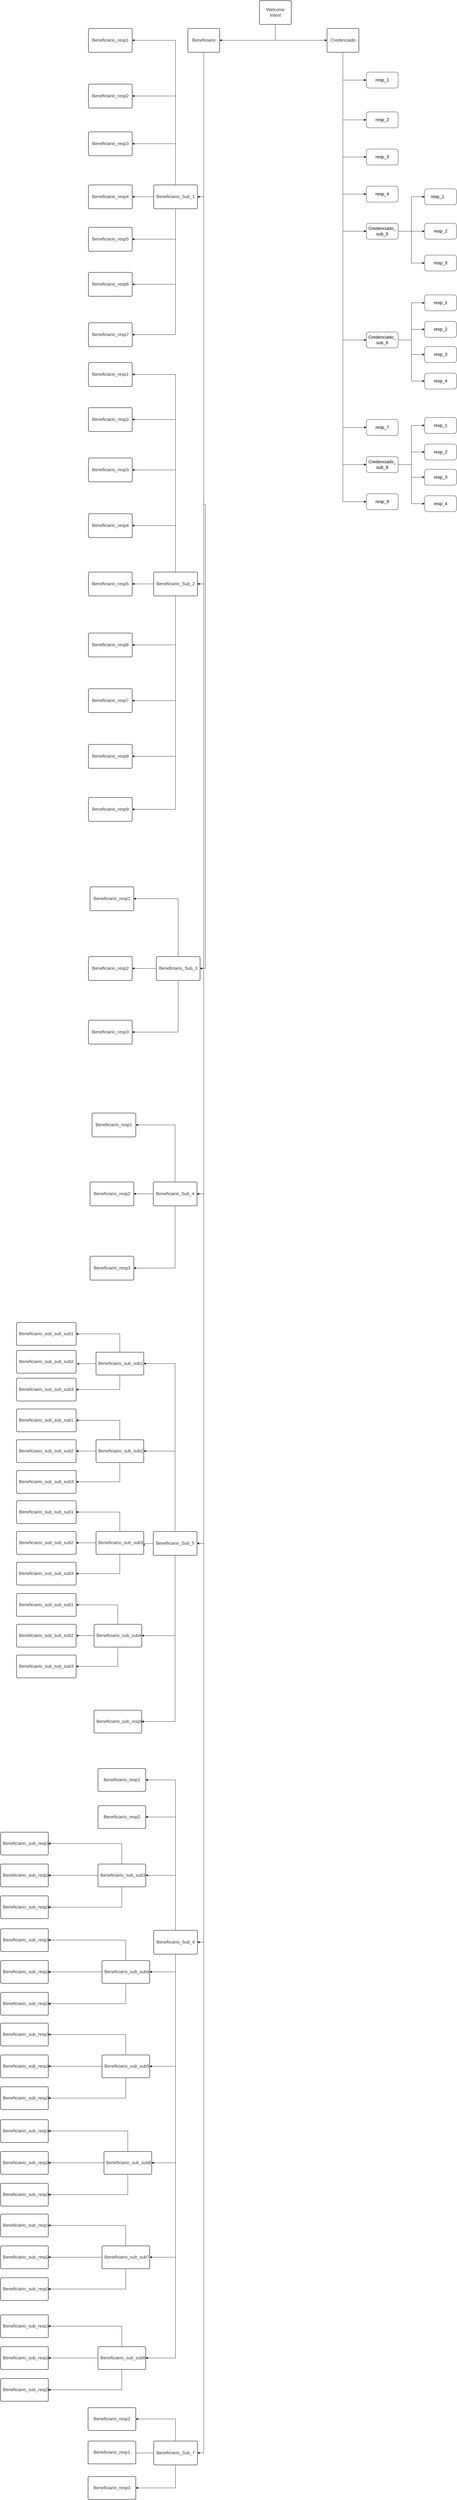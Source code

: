 <mxfile version="15.3.7" type="device"><diagram id="_E0bZq8cyM11oD16bI7j" name="Page-1"><mxGraphModel dx="2067" dy="643" grid="1" gridSize="10" guides="1" tooltips="1" connect="1" arrows="1" fold="1" page="1" pageScale="1" pageWidth="827" pageHeight="1169" math="0" shadow="0"><root><mxCell id="0"/><mxCell id="1" parent="0"/><mxCell id="4QlD_n7jDaKRkkZXdgRJ-87" style="edgeStyle=orthogonalEdgeStyle;rounded=0;orthogonalLoop=1;jettySize=auto;html=1;exitX=0.5;exitY=1;exitDx=0;exitDy=0;entryX=1;entryY=0.5;entryDx=0;entryDy=0;" parent="1" source="4QlD_n7jDaKRkkZXdgRJ-1" target="4QlD_n7jDaKRkkZXdgRJ-4" edge="1"><mxGeometry relative="1" as="geometry"/></mxCell><mxCell id="4QlD_n7jDaKRkkZXdgRJ-88" style="edgeStyle=orthogonalEdgeStyle;rounded=0;orthogonalLoop=1;jettySize=auto;html=1;exitX=0.5;exitY=1;exitDx=0;exitDy=0;entryX=0;entryY=0.5;entryDx=0;entryDy=0;" parent="1" source="4QlD_n7jDaKRkkZXdgRJ-1" target="4QlD_n7jDaKRkkZXdgRJ-5" edge="1"><mxGeometry relative="1" as="geometry"/></mxCell><UserObject label="Welcome Intent" lucidchartObjectId="IJraUYyOlhmT" id="4QlD_n7jDaKRkkZXdgRJ-1"><mxCell style="html=1;overflow=block;blockSpacing=1;whiteSpace=wrap;;whiteSpace=wrap;fontSize=16.7;fontColor=#333333;spacing=9;strokeColor=#5e5e5e;strokeOpacity=100;rounded=1;absoluteArcSize=1;arcSize=9;strokeWidth=2.3;" parent="1" vertex="1"><mxGeometry x="176.5" y="80" width="120" height="90" as="geometry"/></mxCell></UserObject><mxCell id="4QlD_n7jDaKRkkZXdgRJ-82" style="edgeStyle=orthogonalEdgeStyle;rounded=0;orthogonalLoop=1;jettySize=auto;html=1;exitX=0.5;exitY=1;exitDx=0;exitDy=0;entryX=1;entryY=0.5;entryDx=0;entryDy=0;" parent="1" source="4QlD_n7jDaKRkkZXdgRJ-4" target="4QlD_n7jDaKRkkZXdgRJ-40" edge="1"><mxGeometry relative="1" as="geometry"/></mxCell><mxCell id="4QlD_n7jDaKRkkZXdgRJ-83" style="edgeStyle=orthogonalEdgeStyle;rounded=0;orthogonalLoop=1;jettySize=auto;html=1;exitX=0.5;exitY=1;exitDx=0;exitDy=0;entryX=1;entryY=0.5;entryDx=0;entryDy=0;" parent="1" source="4QlD_n7jDaKRkkZXdgRJ-4" target="4QlD_n7jDaKRkkZXdgRJ-7" edge="1"><mxGeometry relative="1" as="geometry"/></mxCell><mxCell id="4QlD_n7jDaKRkkZXdgRJ-84" style="edgeStyle=orthogonalEdgeStyle;rounded=0;orthogonalLoop=1;jettySize=auto;html=1;exitX=0.5;exitY=1;exitDx=0;exitDy=0;entryX=1;entryY=0.5;entryDx=0;entryDy=0;" parent="1" source="4QlD_n7jDaKRkkZXdgRJ-4" target="4QlD_n7jDaKRkkZXdgRJ-16" edge="1"><mxGeometry relative="1" as="geometry"/></mxCell><mxCell id="4QlD_n7jDaKRkkZXdgRJ-85" style="edgeStyle=orthogonalEdgeStyle;rounded=0;orthogonalLoop=1;jettySize=auto;html=1;exitX=0.5;exitY=1;exitDx=0;exitDy=0;entryX=1;entryY=0.5;entryDx=0;entryDy=0;" parent="1" source="4QlD_n7jDaKRkkZXdgRJ-4" target="4QlD_n7jDaKRkkZXdgRJ-28" edge="1"><mxGeometry relative="1" as="geometry"/></mxCell><mxCell id="4QlD_n7jDaKRkkZXdgRJ-86" style="edgeStyle=orthogonalEdgeStyle;rounded=0;orthogonalLoop=1;jettySize=auto;html=1;exitX=0.5;exitY=1;exitDx=0;exitDy=0;entryX=1;entryY=0.5;entryDx=0;entryDy=0;" parent="1" source="4QlD_n7jDaKRkkZXdgRJ-4" target="4QlD_n7jDaKRkkZXdgRJ-34" edge="1"><mxGeometry relative="1" as="geometry"/></mxCell><mxCell id="4QlD_n7jDaKRkkZXdgRJ-90" style="edgeStyle=orthogonalEdgeStyle;rounded=0;orthogonalLoop=1;jettySize=auto;html=1;exitX=0.5;exitY=1;exitDx=0;exitDy=0;entryX=1;entryY=0.5;entryDx=0;entryDy=0;" parent="1" source="4QlD_n7jDaKRkkZXdgRJ-4" target="4QlD_n7jDaKRkkZXdgRJ-89" edge="1"><mxGeometry relative="1" as="geometry"/></mxCell><mxCell id="4QlD_n7jDaKRkkZXdgRJ-163" style="edgeStyle=orthogonalEdgeStyle;rounded=0;orthogonalLoop=1;jettySize=auto;html=1;exitX=0.5;exitY=1;exitDx=0;exitDy=0;entryX=1;entryY=0.5;entryDx=0;entryDy=0;" parent="1" source="4QlD_n7jDaKRkkZXdgRJ-4" target="4QlD_n7jDaKRkkZXdgRJ-156" edge="1"><mxGeometry relative="1" as="geometry"/></mxCell><UserObject label="Beneficiario" lucidchartObjectId="_Lra5FrWkYmD" id="4QlD_n7jDaKRkkZXdgRJ-4"><mxCell style="html=1;overflow=block;blockSpacing=1;whiteSpace=wrap;;whiteSpace=wrap;fontSize=16.7;fontColor=#333333;spacing=9;strokeColor=#5e5e5e;strokeOpacity=100;rounded=1;absoluteArcSize=1;arcSize=9;strokeWidth=2.3;" parent="1" vertex="1"><mxGeometry x="-93.5" y="185" width="120" height="90" as="geometry"/></mxCell></UserObject><mxCell id="zEAsAF718m2MIcsnpsu1-3" style="edgeStyle=orthogonalEdgeStyle;rounded=0;orthogonalLoop=1;jettySize=auto;html=1;exitX=0.5;exitY=1;exitDx=0;exitDy=0;entryX=0;entryY=0.5;entryDx=0;entryDy=0;fontSize=16.7;" edge="1" parent="1" source="4QlD_n7jDaKRkkZXdgRJ-5" target="zEAsAF718m2MIcsnpsu1-1"><mxGeometry relative="1" as="geometry"/></mxCell><mxCell id="zEAsAF718m2MIcsnpsu1-13" style="edgeStyle=orthogonalEdgeStyle;rounded=0;orthogonalLoop=1;jettySize=auto;html=1;exitX=0.5;exitY=1;exitDx=0;exitDy=0;entryX=0;entryY=0.5;entryDx=0;entryDy=0;fontSize=16.7;" edge="1" parent="1" source="4QlD_n7jDaKRkkZXdgRJ-5" target="zEAsAF718m2MIcsnpsu1-4"><mxGeometry relative="1" as="geometry"/></mxCell><mxCell id="zEAsAF718m2MIcsnpsu1-14" style="edgeStyle=orthogonalEdgeStyle;rounded=0;orthogonalLoop=1;jettySize=auto;html=1;exitX=0.5;exitY=1;exitDx=0;exitDy=0;entryX=0;entryY=0.5;entryDx=0;entryDy=0;fontSize=16.7;" edge="1" parent="1" source="4QlD_n7jDaKRkkZXdgRJ-5" target="zEAsAF718m2MIcsnpsu1-5"><mxGeometry relative="1" as="geometry"/></mxCell><mxCell id="zEAsAF718m2MIcsnpsu1-15" style="edgeStyle=orthogonalEdgeStyle;rounded=0;orthogonalLoop=1;jettySize=auto;html=1;exitX=0.5;exitY=1;exitDx=0;exitDy=0;entryX=0;entryY=0.5;entryDx=0;entryDy=0;fontSize=16.7;" edge="1" parent="1" source="4QlD_n7jDaKRkkZXdgRJ-5" target="zEAsAF718m2MIcsnpsu1-7"><mxGeometry relative="1" as="geometry"/></mxCell><mxCell id="zEAsAF718m2MIcsnpsu1-16" style="edgeStyle=orthogonalEdgeStyle;rounded=0;orthogonalLoop=1;jettySize=auto;html=1;exitX=0.5;exitY=1;exitDx=0;exitDy=0;entryX=0;entryY=0.5;entryDx=0;entryDy=0;fontSize=16.7;" edge="1" parent="1" source="4QlD_n7jDaKRkkZXdgRJ-5" target="zEAsAF718m2MIcsnpsu1-8"><mxGeometry relative="1" as="geometry"/></mxCell><mxCell id="zEAsAF718m2MIcsnpsu1-17" style="edgeStyle=orthogonalEdgeStyle;rounded=0;orthogonalLoop=1;jettySize=auto;html=1;exitX=0.5;exitY=1;exitDx=0;exitDy=0;entryX=0;entryY=0.5;entryDx=0;entryDy=0;fontSize=16.7;" edge="1" parent="1" source="4QlD_n7jDaKRkkZXdgRJ-5" target="zEAsAF718m2MIcsnpsu1-9"><mxGeometry relative="1" as="geometry"/></mxCell><mxCell id="zEAsAF718m2MIcsnpsu1-18" style="edgeStyle=orthogonalEdgeStyle;rounded=0;orthogonalLoop=1;jettySize=auto;html=1;exitX=0.5;exitY=1;exitDx=0;exitDy=0;entryX=0;entryY=0.5;entryDx=0;entryDy=0;fontSize=16.7;" edge="1" parent="1" source="4QlD_n7jDaKRkkZXdgRJ-5" target="zEAsAF718m2MIcsnpsu1-10"><mxGeometry relative="1" as="geometry"/></mxCell><mxCell id="zEAsAF718m2MIcsnpsu1-19" style="edgeStyle=orthogonalEdgeStyle;rounded=0;orthogonalLoop=1;jettySize=auto;html=1;exitX=0.5;exitY=1;exitDx=0;exitDy=0;entryX=0;entryY=0.5;entryDx=0;entryDy=0;fontSize=16.7;" edge="1" parent="1" source="4QlD_n7jDaKRkkZXdgRJ-5" target="zEAsAF718m2MIcsnpsu1-11"><mxGeometry relative="1" as="geometry"/></mxCell><mxCell id="zEAsAF718m2MIcsnpsu1-20" style="edgeStyle=orthogonalEdgeStyle;rounded=0;orthogonalLoop=1;jettySize=auto;html=1;exitX=0.5;exitY=1;exitDx=0;exitDy=0;entryX=0;entryY=0.5;entryDx=0;entryDy=0;fontSize=16.7;" edge="1" parent="1" source="4QlD_n7jDaKRkkZXdgRJ-5" target="zEAsAF718m2MIcsnpsu1-12"><mxGeometry relative="1" as="geometry"/></mxCell><UserObject label="Credenciado" lucidchartObjectId="nMratj.wI-5Y" id="4QlD_n7jDaKRkkZXdgRJ-5"><mxCell style="html=1;overflow=block;blockSpacing=1;whiteSpace=wrap;;whiteSpace=wrap;fontSize=16.7;fontColor=#333333;spacing=9;strokeColor=#5e5e5e;strokeOpacity=100;rounded=1;absoluteArcSize=1;arcSize=9;strokeWidth=2.3;" parent="1" vertex="1"><mxGeometry x="431.5" y="185" width="120" height="90" as="geometry"/></mxCell></UserObject><mxCell id="4QlD_n7jDaKRkkZXdgRJ-167" style="edgeStyle=orthogonalEdgeStyle;rounded=0;orthogonalLoop=1;jettySize=auto;html=1;exitX=0.5;exitY=0;exitDx=0;exitDy=0;entryX=1;entryY=0.5;entryDx=0;entryDy=0;" parent="1" source="4QlD_n7jDaKRkkZXdgRJ-7" target="4QlD_n7jDaKRkkZXdgRJ-8" edge="1"><mxGeometry relative="1" as="geometry"/></mxCell><mxCell id="4QlD_n7jDaKRkkZXdgRJ-168" style="edgeStyle=orthogonalEdgeStyle;rounded=0;orthogonalLoop=1;jettySize=auto;html=1;exitX=0.5;exitY=0;exitDx=0;exitDy=0;entryX=1;entryY=0.5;entryDx=0;entryDy=0;" parent="1" source="4QlD_n7jDaKRkkZXdgRJ-7" target="4QlD_n7jDaKRkkZXdgRJ-9" edge="1"><mxGeometry relative="1" as="geometry"/></mxCell><mxCell id="4QlD_n7jDaKRkkZXdgRJ-169" style="edgeStyle=orthogonalEdgeStyle;rounded=0;orthogonalLoop=1;jettySize=auto;html=1;exitX=0.5;exitY=0;exitDx=0;exitDy=0;entryX=1;entryY=0.5;entryDx=0;entryDy=0;" parent="1" source="4QlD_n7jDaKRkkZXdgRJ-7" target="4QlD_n7jDaKRkkZXdgRJ-10" edge="1"><mxGeometry relative="1" as="geometry"/></mxCell><mxCell id="4QlD_n7jDaKRkkZXdgRJ-170" style="edgeStyle=orthogonalEdgeStyle;rounded=0;orthogonalLoop=1;jettySize=auto;html=1;exitX=0;exitY=0.5;exitDx=0;exitDy=0;" parent="1" source="4QlD_n7jDaKRkkZXdgRJ-7" target="4QlD_n7jDaKRkkZXdgRJ-11" edge="1"><mxGeometry relative="1" as="geometry"/></mxCell><mxCell id="4QlD_n7jDaKRkkZXdgRJ-171" style="edgeStyle=orthogonalEdgeStyle;rounded=0;orthogonalLoop=1;jettySize=auto;html=1;exitX=0.5;exitY=1;exitDx=0;exitDy=0;entryX=1;entryY=0.5;entryDx=0;entryDy=0;" parent="1" source="4QlD_n7jDaKRkkZXdgRJ-7" target="4QlD_n7jDaKRkkZXdgRJ-12" edge="1"><mxGeometry relative="1" as="geometry"/></mxCell><mxCell id="4QlD_n7jDaKRkkZXdgRJ-172" style="edgeStyle=orthogonalEdgeStyle;rounded=0;orthogonalLoop=1;jettySize=auto;html=1;exitX=0.5;exitY=1;exitDx=0;exitDy=0;entryX=1;entryY=0.5;entryDx=0;entryDy=0;" parent="1" source="4QlD_n7jDaKRkkZXdgRJ-7" target="4QlD_n7jDaKRkkZXdgRJ-13" edge="1"><mxGeometry relative="1" as="geometry"/></mxCell><mxCell id="4QlD_n7jDaKRkkZXdgRJ-173" style="edgeStyle=orthogonalEdgeStyle;rounded=0;orthogonalLoop=1;jettySize=auto;html=1;exitX=0.5;exitY=1;exitDx=0;exitDy=0;entryX=1;entryY=0.5;entryDx=0;entryDy=0;" parent="1" source="4QlD_n7jDaKRkkZXdgRJ-7" target="4QlD_n7jDaKRkkZXdgRJ-14" edge="1"><mxGeometry relative="1" as="geometry"/></mxCell><UserObject label="Beneficiario_Sub_1" lucidchartObjectId="ZMraI3e5WMtk" id="4QlD_n7jDaKRkkZXdgRJ-7"><mxCell style="html=1;overflow=block;blockSpacing=1;whiteSpace=wrap;;whiteSpace=wrap;fontSize=16.7;fontColor=#333333;spacing=9;strokeColor=#5e5e5e;strokeOpacity=100;rounded=1;absoluteArcSize=1;arcSize=9;strokeWidth=2.3;" parent="1" vertex="1"><mxGeometry x="-222.5" y="775" width="165" height="90" as="geometry"/></mxCell></UserObject><UserObject label="Beneficiario_resp1 " lucidchartObjectId="_RraL8uqhZQ~" id="4QlD_n7jDaKRkkZXdgRJ-8"><mxCell style="html=1;overflow=block;blockSpacing=1;whiteSpace=wrap;;whiteSpace=wrap;fontSize=16.7;fontColor=#333333;spacing=9;strokeColor=#5e5e5e;strokeOpacity=100;rounded=1;absoluteArcSize=1;arcSize=9;strokeWidth=2.3;" parent="1" vertex="1"><mxGeometry x="-468.5" y="185" width="165" height="90" as="geometry"/></mxCell></UserObject><UserObject label="Beneficiario_resp2 " lucidchartObjectId="CTra6Y8BbsWz" id="4QlD_n7jDaKRkkZXdgRJ-9"><mxCell style="html=1;overflow=block;blockSpacing=1;whiteSpace=wrap;;whiteSpace=wrap;fontSize=16.7;fontColor=#333333;spacing=9;strokeColor=#5e5e5e;strokeOpacity=100;rounded=1;absoluteArcSize=1;arcSize=9;strokeWidth=2.3;" parent="1" vertex="1"><mxGeometry x="-468.5" y="395" width="165" height="90" as="geometry"/></mxCell></UserObject><UserObject label="Beneficiario_resp3" lucidchartObjectId="JTraPPV1bo4O" id="4QlD_n7jDaKRkkZXdgRJ-10"><mxCell style="html=1;overflow=block;blockSpacing=1;whiteSpace=wrap;;whiteSpace=wrap;fontSize=16.7;fontColor=#333333;spacing=9;strokeColor=#5e5e5e;strokeOpacity=100;rounded=1;absoluteArcSize=1;arcSize=9;strokeWidth=2.3;" parent="1" vertex="1"><mxGeometry x="-468.5" y="575" width="165" height="90" as="geometry"/></mxCell></UserObject><UserObject label="Beneficiario_resp4" lucidchartObjectId="XTravR-mhgdQ" id="4QlD_n7jDaKRkkZXdgRJ-11"><mxCell style="html=1;overflow=block;blockSpacing=1;whiteSpace=wrap;;whiteSpace=wrap;fontSize=16.7;fontColor=#333333;spacing=9;strokeColor=#5e5e5e;strokeOpacity=100;rounded=1;absoluteArcSize=1;arcSize=9;strokeWidth=2.3;" parent="1" vertex="1"><mxGeometry x="-468.5" y="775" width="165" height="90" as="geometry"/></mxCell></UserObject><UserObject label="Beneficiario_resp5" lucidchartObjectId="1TraMtvpN.HF" id="4QlD_n7jDaKRkkZXdgRJ-12"><mxCell style="html=1;overflow=block;blockSpacing=1;whiteSpace=wrap;;whiteSpace=wrap;fontSize=16.7;fontColor=#333333;spacing=9;strokeColor=#5e5e5e;strokeOpacity=100;rounded=1;absoluteArcSize=1;arcSize=9;strokeWidth=2.3;" parent="1" vertex="1"><mxGeometry x="-468.5" y="935" width="165" height="90" as="geometry"/></mxCell></UserObject><UserObject label="Beneficiario_resp6" lucidchartObjectId="-TraMhspY6Vk" id="4QlD_n7jDaKRkkZXdgRJ-13"><mxCell style="html=1;overflow=block;blockSpacing=1;whiteSpace=wrap;;whiteSpace=wrap;fontSize=16.7;fontColor=#333333;spacing=9;strokeColor=#5e5e5e;strokeOpacity=100;rounded=1;absoluteArcSize=1;arcSize=9;strokeWidth=2.3;" parent="1" vertex="1"><mxGeometry x="-468.5" y="1105" width="165" height="90" as="geometry"/></mxCell></UserObject><UserObject label="Beneficiario_resp7" lucidchartObjectId="bUra9aIN315~" id="4QlD_n7jDaKRkkZXdgRJ-14"><mxCell style="html=1;overflow=block;blockSpacing=1;whiteSpace=wrap;;whiteSpace=wrap;fontSize=16.7;fontColor=#333333;spacing=9;strokeColor=#5e5e5e;strokeOpacity=100;rounded=1;absoluteArcSize=1;arcSize=9;strokeWidth=2.3;" parent="1" vertex="1"><mxGeometry x="-468.5" y="1295" width="165" height="90" as="geometry"/></mxCell></UserObject><mxCell id="4QlD_n7jDaKRkkZXdgRJ-174" style="edgeStyle=orthogonalEdgeStyle;rounded=0;orthogonalLoop=1;jettySize=auto;html=1;exitX=0.5;exitY=0;exitDx=0;exitDy=0;entryX=1;entryY=0.5;entryDx=0;entryDy=0;" parent="1" source="4QlD_n7jDaKRkkZXdgRJ-16" target="4QlD_n7jDaKRkkZXdgRJ-17" edge="1"><mxGeometry relative="1" as="geometry"/></mxCell><mxCell id="4QlD_n7jDaKRkkZXdgRJ-175" style="edgeStyle=orthogonalEdgeStyle;rounded=0;orthogonalLoop=1;jettySize=auto;html=1;exitX=0.5;exitY=0;exitDx=0;exitDy=0;entryX=1;entryY=0.5;entryDx=0;entryDy=0;" parent="1" source="4QlD_n7jDaKRkkZXdgRJ-16" target="4QlD_n7jDaKRkkZXdgRJ-18" edge="1"><mxGeometry relative="1" as="geometry"/></mxCell><mxCell id="4QlD_n7jDaKRkkZXdgRJ-176" style="edgeStyle=orthogonalEdgeStyle;rounded=0;orthogonalLoop=1;jettySize=auto;html=1;exitX=0.5;exitY=0;exitDx=0;exitDy=0;entryX=1;entryY=0.5;entryDx=0;entryDy=0;" parent="1" source="4QlD_n7jDaKRkkZXdgRJ-16" target="4QlD_n7jDaKRkkZXdgRJ-19" edge="1"><mxGeometry relative="1" as="geometry"/></mxCell><mxCell id="4QlD_n7jDaKRkkZXdgRJ-177" style="edgeStyle=orthogonalEdgeStyle;rounded=0;orthogonalLoop=1;jettySize=auto;html=1;exitX=0.5;exitY=0;exitDx=0;exitDy=0;entryX=1;entryY=0.5;entryDx=0;entryDy=0;" parent="1" source="4QlD_n7jDaKRkkZXdgRJ-16" target="4QlD_n7jDaKRkkZXdgRJ-20" edge="1"><mxGeometry relative="1" as="geometry"/></mxCell><mxCell id="4QlD_n7jDaKRkkZXdgRJ-178" style="edgeStyle=orthogonalEdgeStyle;rounded=0;orthogonalLoop=1;jettySize=auto;html=1;exitX=0;exitY=0.5;exitDx=0;exitDy=0;entryX=1;entryY=0.5;entryDx=0;entryDy=0;" parent="1" source="4QlD_n7jDaKRkkZXdgRJ-16" target="4QlD_n7jDaKRkkZXdgRJ-21" edge="1"><mxGeometry relative="1" as="geometry"/></mxCell><mxCell id="4QlD_n7jDaKRkkZXdgRJ-179" style="edgeStyle=orthogonalEdgeStyle;rounded=0;orthogonalLoop=1;jettySize=auto;html=1;exitX=0.5;exitY=1;exitDx=0;exitDy=0;entryX=1;entryY=0.5;entryDx=0;entryDy=0;" parent="1" source="4QlD_n7jDaKRkkZXdgRJ-16" target="4QlD_n7jDaKRkkZXdgRJ-22" edge="1"><mxGeometry relative="1" as="geometry"/></mxCell><mxCell id="4QlD_n7jDaKRkkZXdgRJ-180" style="edgeStyle=orthogonalEdgeStyle;rounded=0;orthogonalLoop=1;jettySize=auto;html=1;exitX=0.5;exitY=1;exitDx=0;exitDy=0;entryX=1;entryY=0.5;entryDx=0;entryDy=0;" parent="1" source="4QlD_n7jDaKRkkZXdgRJ-16" target="4QlD_n7jDaKRkkZXdgRJ-23" edge="1"><mxGeometry relative="1" as="geometry"/></mxCell><mxCell id="4QlD_n7jDaKRkkZXdgRJ-181" style="edgeStyle=orthogonalEdgeStyle;rounded=0;orthogonalLoop=1;jettySize=auto;html=1;exitX=0.5;exitY=1;exitDx=0;exitDy=0;entryX=1;entryY=0.5;entryDx=0;entryDy=0;" parent="1" source="4QlD_n7jDaKRkkZXdgRJ-16" target="4QlD_n7jDaKRkkZXdgRJ-26" edge="1"><mxGeometry relative="1" as="geometry"/></mxCell><mxCell id="4QlD_n7jDaKRkkZXdgRJ-182" style="edgeStyle=orthogonalEdgeStyle;rounded=0;orthogonalLoop=1;jettySize=auto;html=1;exitX=0.5;exitY=1;exitDx=0;exitDy=0;entryX=1;entryY=0.5;entryDx=0;entryDy=0;" parent="1" source="4QlD_n7jDaKRkkZXdgRJ-16" target="4QlD_n7jDaKRkkZXdgRJ-25" edge="1"><mxGeometry relative="1" as="geometry"/></mxCell><UserObject label="Beneficiario_Sub_2" lucidchartObjectId="q_raaBPBHO_J" id="4QlD_n7jDaKRkkZXdgRJ-16"><mxCell style="html=1;overflow=block;blockSpacing=1;whiteSpace=wrap;;whiteSpace=wrap;fontSize=16.7;fontColor=#333333;spacing=9;strokeColor=#5e5e5e;strokeOpacity=100;rounded=1;absoluteArcSize=1;arcSize=9;strokeWidth=2.3;" parent="1" vertex="1"><mxGeometry x="-222.5" y="2235" width="165" height="90" as="geometry"/></mxCell></UserObject><UserObject label="Beneficiario_resp1 " lucidchartObjectId="q_rav3bOWxYj" id="4QlD_n7jDaKRkkZXdgRJ-17"><mxCell style="html=1;overflow=block;blockSpacing=1;whiteSpace=wrap;;whiteSpace=wrap;fontSize=16.7;fontColor=#333333;spacing=9;strokeColor=#5e5e5e;strokeOpacity=100;rounded=1;absoluteArcSize=1;arcSize=9;strokeWidth=2.3;" parent="1" vertex="1"><mxGeometry x="-468.5" y="1445" width="165" height="90" as="geometry"/></mxCell></UserObject><UserObject label="Beneficiario_resp2 " lucidchartObjectId="q_raEkq.IeQa" id="4QlD_n7jDaKRkkZXdgRJ-18"><mxCell style="html=1;overflow=block;blockSpacing=1;whiteSpace=wrap;;whiteSpace=wrap;fontSize=16.7;fontColor=#333333;spacing=9;strokeColor=#5e5e5e;strokeOpacity=100;rounded=1;absoluteArcSize=1;arcSize=9;strokeWidth=2.3;" parent="1" vertex="1"><mxGeometry x="-468.5" y="1615" width="165" height="90" as="geometry"/></mxCell></UserObject><UserObject label="Beneficiario_resp3" lucidchartObjectId="q_rabbJcAyyE" id="4QlD_n7jDaKRkkZXdgRJ-19"><mxCell style="html=1;overflow=block;blockSpacing=1;whiteSpace=wrap;;whiteSpace=wrap;fontSize=16.7;fontColor=#333333;spacing=9;strokeColor=#5e5e5e;strokeOpacity=100;rounded=1;absoluteArcSize=1;arcSize=9;strokeWidth=2.3;" parent="1" vertex="1"><mxGeometry x="-468.5" y="1805" width="165" height="90" as="geometry"/></mxCell></UserObject><UserObject label="Beneficiario_resp4" lucidchartObjectId="q_radGdbUoY0" id="4QlD_n7jDaKRkkZXdgRJ-20"><mxCell style="html=1;overflow=block;blockSpacing=1;whiteSpace=wrap;;whiteSpace=wrap;fontSize=16.7;fontColor=#333333;spacing=9;strokeColor=#5e5e5e;strokeOpacity=100;rounded=1;absoluteArcSize=1;arcSize=9;strokeWidth=2.3;" parent="1" vertex="1"><mxGeometry x="-468.5" y="2015" width="165" height="90" as="geometry"/></mxCell></UserObject><UserObject label="Beneficiario_resp5" lucidchartObjectId="q_rakLGJyWpW" id="4QlD_n7jDaKRkkZXdgRJ-21"><mxCell style="html=1;overflow=block;blockSpacing=1;whiteSpace=wrap;;whiteSpace=wrap;fontSize=16.7;fontColor=#333333;spacing=9;strokeColor=#5e5e5e;strokeOpacity=100;rounded=1;absoluteArcSize=1;arcSize=9;strokeWidth=2.3;" parent="1" vertex="1"><mxGeometry x="-468.5" y="2235" width="165" height="90" as="geometry"/></mxCell></UserObject><UserObject label="Beneficiario_resp6" lucidchartObjectId="q_ra~1Xq1nzj" id="4QlD_n7jDaKRkkZXdgRJ-22"><mxCell style="html=1;overflow=block;blockSpacing=1;whiteSpace=wrap;;whiteSpace=wrap;fontSize=16.7;fontColor=#333333;spacing=9;strokeColor=#5e5e5e;strokeOpacity=100;rounded=1;absoluteArcSize=1;arcSize=9;strokeWidth=2.3;" parent="1" vertex="1"><mxGeometry x="-468.5" y="2465" width="165" height="90" as="geometry"/></mxCell></UserObject><UserObject label="Beneficiario_resp7" lucidchartObjectId="q_rabwcOeUMT" id="4QlD_n7jDaKRkkZXdgRJ-23"><mxCell style="html=1;overflow=block;blockSpacing=1;whiteSpace=wrap;;whiteSpace=wrap;fontSize=16.7;fontColor=#333333;spacing=9;strokeColor=#5e5e5e;strokeOpacity=100;rounded=1;absoluteArcSize=1;arcSize=9;strokeWidth=2.3;" parent="1" vertex="1"><mxGeometry x="-468.5" y="2675" width="165" height="90" as="geometry"/></mxCell></UserObject><UserObject label="Beneficiario_resp9" lucidchartObjectId="K_ray.8_GM~v" id="4QlD_n7jDaKRkkZXdgRJ-25"><mxCell style="html=1;overflow=block;blockSpacing=1;whiteSpace=wrap;;whiteSpace=wrap;fontSize=16.7;fontColor=#333333;spacing=9;strokeColor=#5e5e5e;strokeOpacity=100;rounded=1;absoluteArcSize=1;arcSize=9;strokeWidth=2.3;" parent="1" vertex="1"><mxGeometry x="-468.5" y="3085" width="165" height="90" as="geometry"/></mxCell></UserObject><UserObject label="Beneficiario_resp8" lucidchartObjectId="L_raFo-2iXMa" id="4QlD_n7jDaKRkkZXdgRJ-26"><mxCell style="html=1;overflow=block;blockSpacing=1;whiteSpace=wrap;;whiteSpace=wrap;fontSize=16.7;fontColor=#333333;spacing=9;strokeColor=#5e5e5e;strokeOpacity=100;rounded=1;absoluteArcSize=1;arcSize=9;strokeWidth=2.3;" parent="1" vertex="1"><mxGeometry x="-468.5" y="2885" width="165" height="90" as="geometry"/></mxCell></UserObject><mxCell id="4QlD_n7jDaKRkkZXdgRJ-183" style="edgeStyle=orthogonalEdgeStyle;rounded=0;orthogonalLoop=1;jettySize=auto;html=1;exitX=0.5;exitY=0;exitDx=0;exitDy=0;entryX=1;entryY=0.5;entryDx=0;entryDy=0;" parent="1" source="4QlD_n7jDaKRkkZXdgRJ-28" target="4QlD_n7jDaKRkkZXdgRJ-29" edge="1"><mxGeometry relative="1" as="geometry"/></mxCell><mxCell id="4QlD_n7jDaKRkkZXdgRJ-184" style="edgeStyle=orthogonalEdgeStyle;rounded=0;orthogonalLoop=1;jettySize=auto;html=1;exitX=0;exitY=0.5;exitDx=0;exitDy=0;" parent="1" source="4QlD_n7jDaKRkkZXdgRJ-28" target="4QlD_n7jDaKRkkZXdgRJ-30" edge="1"><mxGeometry relative="1" as="geometry"/></mxCell><mxCell id="4QlD_n7jDaKRkkZXdgRJ-185" style="edgeStyle=orthogonalEdgeStyle;rounded=0;orthogonalLoop=1;jettySize=auto;html=1;exitX=0.5;exitY=1;exitDx=0;exitDy=0;entryX=1;entryY=0.5;entryDx=0;entryDy=0;" parent="1" source="4QlD_n7jDaKRkkZXdgRJ-28" target="4QlD_n7jDaKRkkZXdgRJ-31" edge="1"><mxGeometry relative="1" as="geometry"/></mxCell><UserObject label="Beneficiario_Sub_3" lucidchartObjectId="T.raZoGNAB--" id="4QlD_n7jDaKRkkZXdgRJ-28"><mxCell style="html=1;overflow=block;blockSpacing=1;whiteSpace=wrap;;whiteSpace=wrap;fontSize=16.7;fontColor=#333333;spacing=9;strokeColor=#5e5e5e;strokeOpacity=100;rounded=1;absoluteArcSize=1;arcSize=9;strokeWidth=2.3;" parent="1" vertex="1"><mxGeometry x="-212.5" y="3685" width="165" height="90" as="geometry"/></mxCell></UserObject><UserObject label="Beneficiario_resp1 " lucidchartObjectId="T.raCOF2xWF2" id="4QlD_n7jDaKRkkZXdgRJ-29"><mxCell style="html=1;overflow=block;blockSpacing=1;whiteSpace=wrap;;whiteSpace=wrap;fontSize=16.7;fontColor=#333333;spacing=9;strokeColor=#5e5e5e;strokeOpacity=100;rounded=1;absoluteArcSize=1;arcSize=9;strokeWidth=2.3;" parent="1" vertex="1"><mxGeometry x="-462.5" y="3422" width="165" height="90" as="geometry"/></mxCell></UserObject><UserObject label="Beneficiario_resp2 " lucidchartObjectId="T.ra5pRo0gjR" id="4QlD_n7jDaKRkkZXdgRJ-30"><mxCell style="html=1;overflow=block;blockSpacing=1;whiteSpace=wrap;;whiteSpace=wrap;fontSize=16.7;fontColor=#333333;spacing=9;strokeColor=#5e5e5e;strokeOpacity=100;rounded=1;absoluteArcSize=1;arcSize=9;strokeWidth=2.3;" parent="1" vertex="1"><mxGeometry x="-468.5" y="3685" width="165" height="90" as="geometry"/></mxCell></UserObject><UserObject label="Beneficiario_resp3" lucidchartObjectId="T.ra5uIjXwv3" id="4QlD_n7jDaKRkkZXdgRJ-31"><mxCell style="html=1;overflow=block;blockSpacing=1;whiteSpace=wrap;;whiteSpace=wrap;fontSize=16.7;fontColor=#333333;spacing=9;strokeColor=#5e5e5e;strokeOpacity=100;rounded=1;absoluteArcSize=1;arcSize=9;strokeWidth=2.3;" parent="1" vertex="1"><mxGeometry x="-468.5" y="3925" width="165" height="90" as="geometry"/></mxCell></UserObject><mxCell id="4QlD_n7jDaKRkkZXdgRJ-186" style="edgeStyle=orthogonalEdgeStyle;rounded=0;orthogonalLoop=1;jettySize=auto;html=1;exitX=0.5;exitY=0;exitDx=0;exitDy=0;entryX=1;entryY=0.5;entryDx=0;entryDy=0;" parent="1" source="4QlD_n7jDaKRkkZXdgRJ-34" target="4QlD_n7jDaKRkkZXdgRJ-35" edge="1"><mxGeometry relative="1" as="geometry"/></mxCell><mxCell id="4QlD_n7jDaKRkkZXdgRJ-187" style="edgeStyle=orthogonalEdgeStyle;rounded=0;orthogonalLoop=1;jettySize=auto;html=1;exitX=0;exitY=0.5;exitDx=0;exitDy=0;" parent="1" source="4QlD_n7jDaKRkkZXdgRJ-34" target="4QlD_n7jDaKRkkZXdgRJ-36" edge="1"><mxGeometry relative="1" as="geometry"/></mxCell><mxCell id="4QlD_n7jDaKRkkZXdgRJ-188" style="edgeStyle=orthogonalEdgeStyle;rounded=0;orthogonalLoop=1;jettySize=auto;html=1;exitX=0.5;exitY=1;exitDx=0;exitDy=0;entryX=1;entryY=0.5;entryDx=0;entryDy=0;" parent="1" source="4QlD_n7jDaKRkkZXdgRJ-34" target="4QlD_n7jDaKRkkZXdgRJ-37" edge="1"><mxGeometry relative="1" as="geometry"/></mxCell><UserObject label="Beneficiario_Sub_4" lucidchartObjectId="ccsai~R0_wKu" id="4QlD_n7jDaKRkkZXdgRJ-34"><mxCell style="html=1;overflow=block;blockSpacing=1;whiteSpace=wrap;;whiteSpace=wrap;fontSize=16.7;fontColor=#333333;spacing=9;strokeColor=#5e5e5e;strokeOpacity=100;rounded=1;absoluteArcSize=1;arcSize=9;strokeWidth=2.3;" parent="1" vertex="1"><mxGeometry x="-224" y="4535" width="165" height="90" as="geometry"/></mxCell></UserObject><UserObject label="Beneficiario_resp1 " lucidchartObjectId="ccsamW~9Cupg" id="4QlD_n7jDaKRkkZXdgRJ-35"><mxCell style="html=1;overflow=block;blockSpacing=1;whiteSpace=wrap;;whiteSpace=wrap;fontSize=16.7;fontColor=#333333;spacing=9;strokeColor=#5e5e5e;strokeOpacity=100;rounded=1;absoluteArcSize=1;arcSize=9;strokeWidth=2.3;" parent="1" vertex="1"><mxGeometry x="-455" y="4275" width="165" height="90" as="geometry"/></mxCell></UserObject><UserObject label="Beneficiario_resp2 " lucidchartObjectId="ccsayo1D24uK" id="4QlD_n7jDaKRkkZXdgRJ-36"><mxCell style="html=1;overflow=block;blockSpacing=1;whiteSpace=wrap;;whiteSpace=wrap;fontSize=16.7;fontColor=#333333;spacing=9;strokeColor=#5e5e5e;strokeOpacity=100;rounded=1;absoluteArcSize=1;arcSize=9;strokeWidth=2.3;" parent="1" vertex="1"><mxGeometry x="-462.5" y="4535" width="165" height="90" as="geometry"/></mxCell></UserObject><UserObject label="Beneficiario_resp3" lucidchartObjectId="ccsa~t30KbQL" id="4QlD_n7jDaKRkkZXdgRJ-37"><mxCell style="html=1;overflow=block;blockSpacing=1;whiteSpace=wrap;;whiteSpace=wrap;fontSize=16.7;fontColor=#333333;spacing=9;strokeColor=#5e5e5e;strokeOpacity=100;rounded=1;absoluteArcSize=1;arcSize=9;strokeWidth=2.3;" parent="1" vertex="1"><mxGeometry x="-462.5" y="4815" width="165" height="90" as="geometry"/></mxCell></UserObject><mxCell id="4QlD_n7jDaKRkkZXdgRJ-66" style="edgeStyle=orthogonalEdgeStyle;rounded=0;orthogonalLoop=1;jettySize=auto;html=1;exitX=0.5;exitY=0;exitDx=0;exitDy=0;entryX=1;entryY=0.5;entryDx=0;entryDy=0;" parent="1" source="4QlD_n7jDaKRkkZXdgRJ-40" target="4QlD_n7jDaKRkkZXdgRJ-46" edge="1"><mxGeometry relative="1" as="geometry"/></mxCell><mxCell id="4QlD_n7jDaKRkkZXdgRJ-67" style="edgeStyle=orthogonalEdgeStyle;rounded=0;orthogonalLoop=1;jettySize=auto;html=1;exitX=0.5;exitY=0;exitDx=0;exitDy=0;entryX=1;entryY=0.5;entryDx=0;entryDy=0;" parent="1" source="4QlD_n7jDaKRkkZXdgRJ-40" target="4QlD_n7jDaKRkkZXdgRJ-42" edge="1"><mxGeometry relative="1" as="geometry"/></mxCell><mxCell id="4QlD_n7jDaKRkkZXdgRJ-80" style="edgeStyle=orthogonalEdgeStyle;rounded=0;orthogonalLoop=1;jettySize=auto;html=1;exitX=0.5;exitY=1;exitDx=0;exitDy=0;entryX=1;entryY=0.5;entryDx=0;entryDy=0;" parent="1" source="4QlD_n7jDaKRkkZXdgRJ-40" target="4QlD_n7jDaKRkkZXdgRJ-43" edge="1"><mxGeometry relative="1" as="geometry"/></mxCell><mxCell id="4QlD_n7jDaKRkkZXdgRJ-81" style="edgeStyle=orthogonalEdgeStyle;rounded=0;orthogonalLoop=1;jettySize=auto;html=1;exitX=0.5;exitY=1;exitDx=0;exitDy=0;entryX=1;entryY=0.5;entryDx=0;entryDy=0;" parent="1" source="4QlD_n7jDaKRkkZXdgRJ-40" target="4QlD_n7jDaKRkkZXdgRJ-47" edge="1"><mxGeometry relative="1" as="geometry"/></mxCell><UserObject label="Beneficiario_Sub_5" lucidchartObjectId="cesakVo-OE_r" id="4QlD_n7jDaKRkkZXdgRJ-40"><mxCell style="html=1;overflow=block;blockSpacing=1;whiteSpace=wrap;;whiteSpace=wrap;fontSize=16.7;fontColor=#333333;spacing=9;strokeColor=#5e5e5e;strokeOpacity=100;rounded=1;absoluteArcSize=1;arcSize=9;strokeWidth=2.3;" parent="1" vertex="1"><mxGeometry x="-224" y="5853" width="165" height="90" as="geometry"/></mxCell></UserObject><mxCell id="4QlD_n7jDaKRkkZXdgRJ-71" style="edgeStyle=orthogonalEdgeStyle;rounded=0;orthogonalLoop=1;jettySize=auto;html=1;exitX=0.5;exitY=0;exitDx=0;exitDy=0;entryX=1;entryY=0.5;entryDx=0;entryDy=0;" parent="1" source="4QlD_n7jDaKRkkZXdgRJ-41" target="4QlD_n7jDaKRkkZXdgRJ-68" edge="1"><mxGeometry relative="1" as="geometry"/></mxCell><mxCell id="4QlD_n7jDaKRkkZXdgRJ-72" style="edgeStyle=orthogonalEdgeStyle;rounded=0;orthogonalLoop=1;jettySize=auto;html=1;exitX=0;exitY=0.5;exitDx=0;exitDy=0;entryX=1;entryY=0.5;entryDx=0;entryDy=0;" parent="1" source="4QlD_n7jDaKRkkZXdgRJ-41" target="4QlD_n7jDaKRkkZXdgRJ-69" edge="1"><mxGeometry relative="1" as="geometry"/></mxCell><mxCell id="4QlD_n7jDaKRkkZXdgRJ-73" style="edgeStyle=orthogonalEdgeStyle;rounded=0;orthogonalLoop=1;jettySize=auto;html=1;exitX=0.5;exitY=1;exitDx=0;exitDy=0;entryX=1;entryY=0.5;entryDx=0;entryDy=0;" parent="1" source="4QlD_n7jDaKRkkZXdgRJ-41" target="4QlD_n7jDaKRkkZXdgRJ-70" edge="1"><mxGeometry relative="1" as="geometry"/></mxCell><UserObject label="Beneficiario_sub_sub3" lucidchartObjectId="cesaGXZLnAVP" id="4QlD_n7jDaKRkkZXdgRJ-41"><mxCell style="html=1;overflow=block;blockSpacing=1;whiteSpace=wrap;;whiteSpace=wrap;fontSize=16.7;fontColor=#333333;spacing=9;strokeColor=#5e5e5e;strokeOpacity=100;rounded=1;absoluteArcSize=1;arcSize=9;strokeWidth=2.3;" parent="1" vertex="1"><mxGeometry x="-440" y="5853" width="180" height="86" as="geometry"/></mxCell></UserObject><mxCell id="4QlD_n7jDaKRkkZXdgRJ-61" style="edgeStyle=orthogonalEdgeStyle;rounded=0;orthogonalLoop=1;jettySize=auto;html=1;exitX=0.5;exitY=0;exitDx=0;exitDy=0;entryX=1;entryY=0.5;entryDx=0;entryDy=0;" parent="1" source="4QlD_n7jDaKRkkZXdgRJ-42" target="4QlD_n7jDaKRkkZXdgRJ-56" edge="1"><mxGeometry relative="1" as="geometry"/></mxCell><mxCell id="4QlD_n7jDaKRkkZXdgRJ-62" style="edgeStyle=orthogonalEdgeStyle;rounded=0;orthogonalLoop=1;jettySize=auto;html=1;exitX=0.5;exitY=1;exitDx=0;exitDy=0;entryX=1;entryY=0.5;entryDx=0;entryDy=0;" parent="1" source="4QlD_n7jDaKRkkZXdgRJ-42" target="4QlD_n7jDaKRkkZXdgRJ-58" edge="1"><mxGeometry relative="1" as="geometry"/></mxCell><mxCell id="4QlD_n7jDaKRkkZXdgRJ-63" style="edgeStyle=orthogonalEdgeStyle;rounded=0;orthogonalLoop=1;jettySize=auto;html=1;exitX=0;exitY=0.5;exitDx=0;exitDy=0;" parent="1" source="4QlD_n7jDaKRkkZXdgRJ-42" target="4QlD_n7jDaKRkkZXdgRJ-57" edge="1"><mxGeometry relative="1" as="geometry"/></mxCell><UserObject label="Beneficiario_sub_sub2" lucidchartObjectId="cesa1vSVIs-t" id="4QlD_n7jDaKRkkZXdgRJ-42"><mxCell style="html=1;overflow=block;blockSpacing=1;whiteSpace=wrap;;whiteSpace=wrap;fontSize=16.7;fontColor=#333333;spacing=9;strokeColor=#5e5e5e;strokeOpacity=100;rounded=1;absoluteArcSize=1;arcSize=9;strokeWidth=2.3;" parent="1" vertex="1"><mxGeometry x="-440" y="5507" width="180" height="86" as="geometry"/></mxCell></UserObject><mxCell id="4QlD_n7jDaKRkkZXdgRJ-77" style="edgeStyle=orthogonalEdgeStyle;rounded=0;orthogonalLoop=1;jettySize=auto;html=1;exitX=0.5;exitY=0;exitDx=0;exitDy=0;entryX=1;entryY=0.5;entryDx=0;entryDy=0;" parent="1" source="4QlD_n7jDaKRkkZXdgRJ-43" target="4QlD_n7jDaKRkkZXdgRJ-74" edge="1"><mxGeometry relative="1" as="geometry"/></mxCell><mxCell id="4QlD_n7jDaKRkkZXdgRJ-78" style="edgeStyle=orthogonalEdgeStyle;rounded=0;orthogonalLoop=1;jettySize=auto;html=1;exitX=0;exitY=0.5;exitDx=0;exitDy=0;" parent="1" source="4QlD_n7jDaKRkkZXdgRJ-43" target="4QlD_n7jDaKRkkZXdgRJ-75" edge="1"><mxGeometry relative="1" as="geometry"/></mxCell><mxCell id="4QlD_n7jDaKRkkZXdgRJ-79" style="edgeStyle=orthogonalEdgeStyle;rounded=0;orthogonalLoop=1;jettySize=auto;html=1;exitX=0.5;exitY=1;exitDx=0;exitDy=0;entryX=1;entryY=0.5;entryDx=0;entryDy=0;" parent="1" source="4QlD_n7jDaKRkkZXdgRJ-43" target="4QlD_n7jDaKRkkZXdgRJ-76" edge="1"><mxGeometry relative="1" as="geometry"/></mxCell><UserObject label="Beneficiario_sub_sub4" lucidchartObjectId="cesaN6bZOg8." id="4QlD_n7jDaKRkkZXdgRJ-43"><mxCell style="html=1;overflow=block;blockSpacing=1;whiteSpace=wrap;;whiteSpace=wrap;fontSize=16.7;fontColor=#333333;spacing=9;strokeColor=#5e5e5e;strokeOpacity=100;rounded=1;absoluteArcSize=1;arcSize=9;strokeWidth=2.3;" parent="1" vertex="1"><mxGeometry x="-447.5" y="6203" width="180" height="86" as="geometry"/></mxCell></UserObject><UserObject label="" lucidchartObjectId="cesaiM9D8J3V" id="4QlD_n7jDaKRkkZXdgRJ-44"><mxCell style="html=1;jettySize=18;whiteSpace=wrap;fontSize=13;strokeColor=#5E5E5E;strokeWidth=1.5;rounded=1;arcSize=12;edgeStyle=orthogonalEdgeStyle;startArrow=none;;endArrow=block;endFill=1;;exitX=-0.007;exitY=0.5;exitPerimeter=0;entryX=1.006;entryY=0.5;entryPerimeter=0;" parent="1" source="4QlD_n7jDaKRkkZXdgRJ-40" target="4QlD_n7jDaKRkkZXdgRJ-41" edge="1"><mxGeometry width="100" height="100" relative="1" as="geometry"><Array as="points"/></mxGeometry></mxCell></UserObject><mxCell id="4QlD_n7jDaKRkkZXdgRJ-64" style="edgeStyle=orthogonalEdgeStyle;rounded=0;orthogonalLoop=1;jettySize=auto;html=1;exitX=0.5;exitY=1;exitDx=0;exitDy=0;entryX=1;entryY=0.5;entryDx=0;entryDy=0;" parent="1" source="4QlD_n7jDaKRkkZXdgRJ-46" target="4QlD_n7jDaKRkkZXdgRJ-51" edge="1"><mxGeometry relative="1" as="geometry"/></mxCell><mxCell id="4QlD_n7jDaKRkkZXdgRJ-65" style="edgeStyle=orthogonalEdgeStyle;rounded=0;orthogonalLoop=1;jettySize=auto;html=1;exitX=0.5;exitY=0;exitDx=0;exitDy=0;entryX=1;entryY=0.5;entryDx=0;entryDy=0;" parent="1" source="4QlD_n7jDaKRkkZXdgRJ-46" target="4QlD_n7jDaKRkkZXdgRJ-49" edge="1"><mxGeometry relative="1" as="geometry"/></mxCell><UserObject label="Beneficiario_sub_sub1 " lucidchartObjectId=".gsa6_uSswFd" id="4QlD_n7jDaKRkkZXdgRJ-46"><mxCell style="html=1;overflow=block;blockSpacing=1;whiteSpace=wrap;;whiteSpace=wrap;fontSize=16.7;fontColor=#333333;spacing=9;strokeColor=#5e5e5e;strokeOpacity=100;rounded=1;absoluteArcSize=1;arcSize=9;strokeWidth=2.3;" parent="1" vertex="1"><mxGeometry x="-440" y="5177" width="180" height="86" as="geometry"/></mxCell></UserObject><UserObject label="Beneficiario_sub_resp5" lucidchartObjectId="shsaD3ay~~IZ" id="4QlD_n7jDaKRkkZXdgRJ-47"><mxCell style="html=1;overflow=block;blockSpacing=1;whiteSpace=wrap;;whiteSpace=wrap;fontSize=16.7;fontColor=#333333;spacing=9;strokeColor=#5e5e5e;strokeOpacity=100;rounded=1;absoluteArcSize=1;arcSize=9;strokeWidth=2.3;" parent="1" vertex="1"><mxGeometry x="-447.5" y="6527" width="180" height="86" as="geometry"/></mxCell></UserObject><UserObject label="Beneficiario_sub_sub_sub1 " lucidchartObjectId="QjsagC10ZXcb" id="4QlD_n7jDaKRkkZXdgRJ-49"><mxCell style="html=1;overflow=block;blockSpacing=1;whiteSpace=wrap;;whiteSpace=wrap;fontSize=16.7;fontColor=#333333;spacing=9;strokeColor=#5e5e5e;strokeOpacity=100;rounded=1;absoluteArcSize=1;arcSize=9;strokeWidth=2.3;" parent="1" vertex="1"><mxGeometry x="-740" y="5065" width="225" height="86" as="geometry"/></mxCell></UserObject><UserObject label="Beneficiario_sub_sub_sub2 " lucidchartObjectId="yksaTopeRZQJ" id="4QlD_n7jDaKRkkZXdgRJ-50"><mxCell style="html=1;overflow=block;blockSpacing=1;whiteSpace=wrap;;whiteSpace=wrap;fontSize=16.7;fontColor=#333333;spacing=9;strokeColor=#5e5e5e;strokeOpacity=100;rounded=1;absoluteArcSize=1;arcSize=9;strokeWidth=2.3;" parent="1" vertex="1"><mxGeometry x="-740" y="5170" width="225" height="86" as="geometry"/></mxCell></UserObject><UserObject label="Beneficiario_sub_sub_sub3 " lucidchartObjectId="AksagI7Esj-s" id="4QlD_n7jDaKRkkZXdgRJ-51"><mxCell style="html=1;overflow=block;blockSpacing=1;whiteSpace=wrap;;whiteSpace=wrap;fontSize=16.7;fontColor=#333333;spacing=9;strokeColor=#5e5e5e;strokeOpacity=100;rounded=1;absoluteArcSize=1;arcSize=9;strokeWidth=2.3;" parent="1" vertex="1"><mxGeometry x="-740" y="5275" width="225" height="86" as="geometry"/></mxCell></UserObject><UserObject label="" lucidchartObjectId="vlsagd-sVNEE" id="4QlD_n7jDaKRkkZXdgRJ-53"><mxCell style="html=1;jettySize=18;whiteSpace=wrap;fontSize=13;strokeColor=#5E5E5E;strokeWidth=1.5;rounded=1;arcSize=12;edgeStyle=orthogonalEdgeStyle;startArrow=none;;endArrow=block;endFill=1;;exitX=-0.006;exitY=0.5;exitPerimeter=0;entryX=1.005;entryY=0.587;entryPerimeter=0;" parent="1" source="4QlD_n7jDaKRkkZXdgRJ-46" target="4QlD_n7jDaKRkkZXdgRJ-50" edge="1"><mxGeometry width="100" height="100" relative="1" as="geometry"><Array as="points"/></mxGeometry></mxCell></UserObject><UserObject label="Beneficiario_sub_sub_sub1 " lucidchartObjectId="XmsaZUnTzg7c" id="4QlD_n7jDaKRkkZXdgRJ-56"><mxCell style="html=1;overflow=block;blockSpacing=1;whiteSpace=wrap;;whiteSpace=wrap;fontSize=16.7;fontColor=#333333;spacing=9;strokeColor=#5e5e5e;strokeOpacity=100;rounded=1;absoluteArcSize=1;arcSize=9;strokeWidth=2.3;" parent="1" vertex="1"><mxGeometry x="-740" y="5391" width="225" height="86" as="geometry"/></mxCell></UserObject><UserObject label="Beneficiario_sub_sub_sub2 " lucidchartObjectId="5msatNPw_Evi" id="4QlD_n7jDaKRkkZXdgRJ-57"><mxCell style="html=1;overflow=block;blockSpacing=1;whiteSpace=wrap;;whiteSpace=wrap;fontSize=16.7;fontColor=#333333;spacing=9;strokeColor=#5e5e5e;strokeOpacity=100;rounded=1;absoluteArcSize=1;arcSize=9;strokeWidth=2.3;" parent="1" vertex="1"><mxGeometry x="-740" y="5507" width="225" height="86" as="geometry"/></mxCell></UserObject><UserObject label="Beneficiario_sub_sub_sub3 " lucidchartObjectId="-msavd4LI_v8" id="4QlD_n7jDaKRkkZXdgRJ-58"><mxCell style="html=1;overflow=block;blockSpacing=1;whiteSpace=wrap;;whiteSpace=wrap;fontSize=16.7;fontColor=#333333;spacing=9;strokeColor=#5e5e5e;strokeOpacity=100;rounded=1;absoluteArcSize=1;arcSize=9;strokeWidth=2.3;" parent="1" vertex="1"><mxGeometry x="-740" y="5623" width="225" height="86" as="geometry"/></mxCell></UserObject><UserObject label="Beneficiario_sub_sub_sub1 " lucidchartObjectId="XmsaZUnTzg7c" id="4QlD_n7jDaKRkkZXdgRJ-68"><mxCell style="html=1;overflow=block;blockSpacing=1;whiteSpace=wrap;;whiteSpace=wrap;fontSize=16.7;fontColor=#333333;spacing=9;strokeColor=#5e5e5e;strokeOpacity=100;rounded=1;absoluteArcSize=1;arcSize=9;strokeWidth=2.3;" parent="1" vertex="1"><mxGeometry x="-740" y="5737" width="225" height="86" as="geometry"/></mxCell></UserObject><UserObject label="Beneficiario_sub_sub_sub2 " lucidchartObjectId="5msatNPw_Evi" id="4QlD_n7jDaKRkkZXdgRJ-69"><mxCell style="html=1;overflow=block;blockSpacing=1;whiteSpace=wrap;;whiteSpace=wrap;fontSize=16.7;fontColor=#333333;spacing=9;strokeColor=#5e5e5e;strokeOpacity=100;rounded=1;absoluteArcSize=1;arcSize=9;strokeWidth=2.3;" parent="1" vertex="1"><mxGeometry x="-740" y="5853" width="225" height="86" as="geometry"/></mxCell></UserObject><UserObject label="Beneficiario_sub_sub_sub3 " lucidchartObjectId="-msavd4LI_v8" id="4QlD_n7jDaKRkkZXdgRJ-70"><mxCell style="html=1;overflow=block;blockSpacing=1;whiteSpace=wrap;;whiteSpace=wrap;fontSize=16.7;fontColor=#333333;spacing=9;strokeColor=#5e5e5e;strokeOpacity=100;rounded=1;absoluteArcSize=1;arcSize=9;strokeWidth=2.3;" parent="1" vertex="1"><mxGeometry x="-740" y="5969" width="225" height="86" as="geometry"/></mxCell></UserObject><UserObject label="Beneficiario_sub_sub_sub1 " lucidchartObjectId="XmsaZUnTzg7c" id="4QlD_n7jDaKRkkZXdgRJ-74"><mxCell style="html=1;overflow=block;blockSpacing=1;whiteSpace=wrap;;whiteSpace=wrap;fontSize=16.7;fontColor=#333333;spacing=9;strokeColor=#5e5e5e;strokeOpacity=100;rounded=1;absoluteArcSize=1;arcSize=9;strokeWidth=2.3;" parent="1" vertex="1"><mxGeometry x="-740" y="6087" width="225" height="86" as="geometry"/></mxCell></UserObject><UserObject label="Beneficiario_sub_sub_sub2 " lucidchartObjectId="5msatNPw_Evi" id="4QlD_n7jDaKRkkZXdgRJ-75"><mxCell style="html=1;overflow=block;blockSpacing=1;whiteSpace=wrap;;whiteSpace=wrap;fontSize=16.7;fontColor=#333333;spacing=9;strokeColor=#5e5e5e;strokeOpacity=100;rounded=1;absoluteArcSize=1;arcSize=9;strokeWidth=2.3;" parent="1" vertex="1"><mxGeometry x="-740" y="6203" width="225" height="86" as="geometry"/></mxCell></UserObject><UserObject label="Beneficiario_sub_sub_sub3 " lucidchartObjectId="-msavd4LI_v8" id="4QlD_n7jDaKRkkZXdgRJ-76"><mxCell style="html=1;overflow=block;blockSpacing=1;whiteSpace=wrap;;whiteSpace=wrap;fontSize=16.7;fontColor=#333333;spacing=9;strokeColor=#5e5e5e;strokeOpacity=100;rounded=1;absoluteArcSize=1;arcSize=9;strokeWidth=2.3;" parent="1" vertex="1"><mxGeometry x="-740" y="6319" width="225" height="86" as="geometry"/></mxCell></UserObject><mxCell id="4QlD_n7jDaKRkkZXdgRJ-107" style="edgeStyle=orthogonalEdgeStyle;rounded=0;orthogonalLoop=1;jettySize=auto;html=1;exitX=0.5;exitY=0;exitDx=0;exitDy=0;entryX=1;entryY=0.5;entryDx=0;entryDy=0;" parent="1" source="4QlD_n7jDaKRkkZXdgRJ-89" target="4QlD_n7jDaKRkkZXdgRJ-96" edge="1"><mxGeometry relative="1" as="geometry"/></mxCell><mxCell id="4QlD_n7jDaKRkkZXdgRJ-108" style="edgeStyle=orthogonalEdgeStyle;rounded=0;orthogonalLoop=1;jettySize=auto;html=1;exitX=0.5;exitY=0;exitDx=0;exitDy=0;entryX=1;entryY=0.5;entryDx=0;entryDy=0;" parent="1" source="4QlD_n7jDaKRkkZXdgRJ-89" target="4QlD_n7jDaKRkkZXdgRJ-98" edge="1"><mxGeometry relative="1" as="geometry"/></mxCell><mxCell id="4QlD_n7jDaKRkkZXdgRJ-123" style="edgeStyle=orthogonalEdgeStyle;rounded=0;orthogonalLoop=1;jettySize=auto;html=1;exitX=0.5;exitY=1;exitDx=0;exitDy=0;entryX=1;entryY=0.5;entryDx=0;entryDy=0;" parent="1" source="4QlD_n7jDaKRkkZXdgRJ-89" target="4QlD_n7jDaKRkkZXdgRJ-101" edge="1"><mxGeometry relative="1" as="geometry"/></mxCell><mxCell id="4QlD_n7jDaKRkkZXdgRJ-136" style="edgeStyle=orthogonalEdgeStyle;rounded=0;orthogonalLoop=1;jettySize=auto;html=1;exitX=0.5;exitY=0;exitDx=0;exitDy=0;entryX=1;entryY=0.5;entryDx=0;entryDy=0;" parent="1" source="4QlD_n7jDaKRkkZXdgRJ-89" target="4QlD_n7jDaKRkkZXdgRJ-97" edge="1"><mxGeometry relative="1" as="geometry"/></mxCell><mxCell id="4QlD_n7jDaKRkkZXdgRJ-137" style="edgeStyle=orthogonalEdgeStyle;rounded=0;orthogonalLoop=1;jettySize=auto;html=1;exitX=0.5;exitY=1;exitDx=0;exitDy=0;entryX=1;entryY=0.5;entryDx=0;entryDy=0;" parent="1" source="4QlD_n7jDaKRkkZXdgRJ-89" target="4QlD_n7jDaKRkkZXdgRJ-100" edge="1"><mxGeometry relative="1" as="geometry"/></mxCell><mxCell id="4QlD_n7jDaKRkkZXdgRJ-144" style="edgeStyle=orthogonalEdgeStyle;rounded=0;orthogonalLoop=1;jettySize=auto;html=1;exitX=0.5;exitY=1;exitDx=0;exitDy=0;entryX=1;entryY=0.5;entryDx=0;entryDy=0;" parent="1" source="4QlD_n7jDaKRkkZXdgRJ-89" target="4QlD_n7jDaKRkkZXdgRJ-102" edge="1"><mxGeometry relative="1" as="geometry"/></mxCell><mxCell id="4QlD_n7jDaKRkkZXdgRJ-154" style="edgeStyle=orthogonalEdgeStyle;rounded=0;orthogonalLoop=1;jettySize=auto;html=1;exitX=0.5;exitY=1;exitDx=0;exitDy=0;entryX=1;entryY=0.5;entryDx=0;entryDy=0;" parent="1" source="4QlD_n7jDaKRkkZXdgRJ-89" target="4QlD_n7jDaKRkkZXdgRJ-103" edge="1"><mxGeometry relative="1" as="geometry"/></mxCell><mxCell id="4QlD_n7jDaKRkkZXdgRJ-155" style="edgeStyle=orthogonalEdgeStyle;rounded=0;orthogonalLoop=1;jettySize=auto;html=1;exitX=0.5;exitY=1;exitDx=0;exitDy=0;entryX=1;entryY=0.5;entryDx=0;entryDy=0;" parent="1" source="4QlD_n7jDaKRkkZXdgRJ-89" target="4QlD_n7jDaKRkkZXdgRJ-99" edge="1"><mxGeometry relative="1" as="geometry"/></mxCell><UserObject label="Beneficiario_Sub_6" lucidchartObjectId="cesakVo-OE_r" id="4QlD_n7jDaKRkkZXdgRJ-89"><mxCell style="html=1;overflow=block;blockSpacing=1;whiteSpace=wrap;;whiteSpace=wrap;fontSize=16.7;fontColor=#333333;spacing=9;strokeColor=#5e5e5e;strokeOpacity=100;rounded=1;absoluteArcSize=1;arcSize=9;strokeWidth=2.3;" parent="1" vertex="1"><mxGeometry x="-222.5" y="7357" width="165" height="90" as="geometry"/></mxCell></UserObject><UserObject label="Beneficiario_resp1" lucidchartObjectId="cesaN6bZOg8." id="4QlD_n7jDaKRkkZXdgRJ-96"><mxCell style="html=1;overflow=block;blockSpacing=1;whiteSpace=wrap;;whiteSpace=wrap;fontSize=16.7;fontColor=#333333;spacing=9;strokeColor=#5e5e5e;strokeOpacity=100;rounded=1;absoluteArcSize=1;arcSize=9;strokeWidth=2.3;" parent="1" vertex="1"><mxGeometry x="-432.5" y="6747" width="180" height="86" as="geometry"/></mxCell></UserObject><mxCell id="4QlD_n7jDaKRkkZXdgRJ-117" style="edgeStyle=orthogonalEdgeStyle;rounded=0;orthogonalLoop=1;jettySize=auto;html=1;exitX=0.5;exitY=0;exitDx=0;exitDy=0;entryX=1;entryY=0.5;entryDx=0;entryDy=0;" parent="1" source="4QlD_n7jDaKRkkZXdgRJ-97" target="4QlD_n7jDaKRkkZXdgRJ-116" edge="1"><mxGeometry relative="1" as="geometry"/></mxCell><mxCell id="4QlD_n7jDaKRkkZXdgRJ-118" style="edgeStyle=orthogonalEdgeStyle;rounded=0;orthogonalLoop=1;jettySize=auto;html=1;exitX=0;exitY=0.5;exitDx=0;exitDy=0;entryX=1;entryY=0.5;entryDx=0;entryDy=0;" parent="1" source="4QlD_n7jDaKRkkZXdgRJ-97" target="4QlD_n7jDaKRkkZXdgRJ-115" edge="1"><mxGeometry relative="1" as="geometry"/></mxCell><mxCell id="4QlD_n7jDaKRkkZXdgRJ-119" style="edgeStyle=orthogonalEdgeStyle;rounded=0;orthogonalLoop=1;jettySize=auto;html=1;exitX=0.5;exitY=1;exitDx=0;exitDy=0;entryX=1;entryY=0.5;entryDx=0;entryDy=0;" parent="1" source="4QlD_n7jDaKRkkZXdgRJ-97" target="4QlD_n7jDaKRkkZXdgRJ-114" edge="1"><mxGeometry relative="1" as="geometry"/></mxCell><UserObject label="Beneficiario_sub_sub3" lucidchartObjectId="cesaN6bZOg8." id="4QlD_n7jDaKRkkZXdgRJ-97"><mxCell style="html=1;overflow=block;blockSpacing=1;whiteSpace=wrap;;whiteSpace=wrap;fontSize=16.7;fontColor=#333333;spacing=9;strokeColor=#5e5e5e;strokeOpacity=100;rounded=1;absoluteArcSize=1;arcSize=9;strokeWidth=2.3;" parent="1" vertex="1"><mxGeometry x="-432.5" y="7107" width="180" height="86" as="geometry"/></mxCell></UserObject><UserObject label="Beneficiario_resp2" lucidchartObjectId="cesaN6bZOg8." id="4QlD_n7jDaKRkkZXdgRJ-98"><mxCell style="html=1;overflow=block;blockSpacing=1;whiteSpace=wrap;;whiteSpace=wrap;fontSize=16.7;fontColor=#333333;spacing=9;strokeColor=#5e5e5e;strokeOpacity=100;rounded=1;absoluteArcSize=1;arcSize=9;strokeWidth=2.3;" parent="1" vertex="1"><mxGeometry x="-432.5" y="6887" width="180" height="86" as="geometry"/></mxCell></UserObject><mxCell id="4QlD_n7jDaKRkkZXdgRJ-151" style="edgeStyle=orthogonalEdgeStyle;rounded=0;orthogonalLoop=1;jettySize=auto;html=1;exitX=0;exitY=0.5;exitDx=0;exitDy=0;entryX=1;entryY=0.5;entryDx=0;entryDy=0;" parent="1" source="4QlD_n7jDaKRkkZXdgRJ-99" target="4QlD_n7jDaKRkkZXdgRJ-149" edge="1"><mxGeometry relative="1" as="geometry"/></mxCell><mxCell id="4QlD_n7jDaKRkkZXdgRJ-152" style="edgeStyle=orthogonalEdgeStyle;rounded=0;orthogonalLoop=1;jettySize=auto;html=1;exitX=0.5;exitY=0;exitDx=0;exitDy=0;entryX=1;entryY=0.5;entryDx=0;entryDy=0;" parent="1" source="4QlD_n7jDaKRkkZXdgRJ-99" target="4QlD_n7jDaKRkkZXdgRJ-150" edge="1"><mxGeometry relative="1" as="geometry"/></mxCell><mxCell id="4QlD_n7jDaKRkkZXdgRJ-153" style="edgeStyle=orthogonalEdgeStyle;rounded=0;orthogonalLoop=1;jettySize=auto;html=1;exitX=0.5;exitY=1;exitDx=0;exitDy=0;entryX=1;entryY=0.5;entryDx=0;entryDy=0;" parent="1" source="4QlD_n7jDaKRkkZXdgRJ-99" target="4QlD_n7jDaKRkkZXdgRJ-148" edge="1"><mxGeometry relative="1" as="geometry"/></mxCell><UserObject label="Beneficiario_sub_sub8" lucidchartObjectId="cesaN6bZOg8." id="4QlD_n7jDaKRkkZXdgRJ-99"><mxCell style="html=1;overflow=block;blockSpacing=1;whiteSpace=wrap;;whiteSpace=wrap;fontSize=16.7;fontColor=#333333;spacing=9;strokeColor=#5e5e5e;strokeOpacity=100;rounded=1;absoluteArcSize=1;arcSize=9;strokeWidth=2.3;" parent="1" vertex="1"><mxGeometry x="-432.5" y="8927" width="180" height="86" as="geometry"/></mxCell></UserObject><mxCell id="4QlD_n7jDaKRkkZXdgRJ-130" style="edgeStyle=orthogonalEdgeStyle;rounded=0;orthogonalLoop=1;jettySize=auto;html=1;exitX=0;exitY=0.5;exitDx=0;exitDy=0;entryX=1;entryY=0.5;entryDx=0;entryDy=0;" parent="1" source="4QlD_n7jDaKRkkZXdgRJ-100" target="4QlD_n7jDaKRkkZXdgRJ-128" edge="1"><mxGeometry relative="1" as="geometry"/></mxCell><mxCell id="4QlD_n7jDaKRkkZXdgRJ-131" style="edgeStyle=orthogonalEdgeStyle;rounded=0;orthogonalLoop=1;jettySize=auto;html=1;exitX=0.5;exitY=0;exitDx=0;exitDy=0;entryX=1;entryY=0.5;entryDx=0;entryDy=0;" parent="1" source="4QlD_n7jDaKRkkZXdgRJ-100" target="4QlD_n7jDaKRkkZXdgRJ-129" edge="1"><mxGeometry relative="1" as="geometry"/></mxCell><mxCell id="4QlD_n7jDaKRkkZXdgRJ-132" style="edgeStyle=orthogonalEdgeStyle;rounded=0;orthogonalLoop=1;jettySize=auto;html=1;exitX=0.5;exitY=1;exitDx=0;exitDy=0;entryX=1;entryY=0.5;entryDx=0;entryDy=0;" parent="1" source="4QlD_n7jDaKRkkZXdgRJ-100" target="4QlD_n7jDaKRkkZXdgRJ-127" edge="1"><mxGeometry relative="1" as="geometry"/></mxCell><UserObject label="Beneficiario_sub_sub5" lucidchartObjectId="cesaN6bZOg8." id="4QlD_n7jDaKRkkZXdgRJ-100"><mxCell style="html=1;overflow=block;blockSpacing=1;whiteSpace=wrap;;whiteSpace=wrap;fontSize=16.7;fontColor=#333333;spacing=9;strokeColor=#5e5e5e;strokeOpacity=100;rounded=1;absoluteArcSize=1;arcSize=9;strokeWidth=2.3;" parent="1" vertex="1"><mxGeometry x="-417.5" y="7827" width="180" height="86" as="geometry"/></mxCell></UserObject><mxCell id="4QlD_n7jDaKRkkZXdgRJ-124" style="edgeStyle=orthogonalEdgeStyle;rounded=0;orthogonalLoop=1;jettySize=auto;html=1;exitX=0.5;exitY=0;exitDx=0;exitDy=0;entryX=1;entryY=0.5;entryDx=0;entryDy=0;" parent="1" source="4QlD_n7jDaKRkkZXdgRJ-101" target="4QlD_n7jDaKRkkZXdgRJ-122" edge="1"><mxGeometry relative="1" as="geometry"/></mxCell><mxCell id="4QlD_n7jDaKRkkZXdgRJ-125" style="edgeStyle=orthogonalEdgeStyle;rounded=0;orthogonalLoop=1;jettySize=auto;html=1;exitX=0.5;exitY=1;exitDx=0;exitDy=0;entryX=1;entryY=0.5;entryDx=0;entryDy=0;" parent="1" source="4QlD_n7jDaKRkkZXdgRJ-101" target="4QlD_n7jDaKRkkZXdgRJ-120" edge="1"><mxGeometry relative="1" as="geometry"/></mxCell><mxCell id="4QlD_n7jDaKRkkZXdgRJ-126" style="edgeStyle=orthogonalEdgeStyle;rounded=0;orthogonalLoop=1;jettySize=auto;html=1;exitX=0;exitY=0.5;exitDx=0;exitDy=0;entryX=1;entryY=0.5;entryDx=0;entryDy=0;" parent="1" source="4QlD_n7jDaKRkkZXdgRJ-101" target="4QlD_n7jDaKRkkZXdgRJ-121" edge="1"><mxGeometry relative="1" as="geometry"/></mxCell><UserObject label="Beneficiario_sub_sub4" lucidchartObjectId="cesaN6bZOg8." id="4QlD_n7jDaKRkkZXdgRJ-101"><mxCell style="html=1;overflow=block;blockSpacing=1;whiteSpace=wrap;;whiteSpace=wrap;fontSize=16.7;fontColor=#333333;spacing=9;strokeColor=#5e5e5e;strokeOpacity=100;rounded=1;absoluteArcSize=1;arcSize=9;strokeWidth=2.3;" parent="1" vertex="1"><mxGeometry x="-417.5" y="7471" width="180" height="86" as="geometry"/></mxCell></UserObject><mxCell id="4QlD_n7jDaKRkkZXdgRJ-138" style="edgeStyle=orthogonalEdgeStyle;rounded=0;orthogonalLoop=1;jettySize=auto;html=1;exitX=0.5;exitY=0;exitDx=0;exitDy=0;entryX=1;entryY=0.5;entryDx=0;entryDy=0;" parent="1" source="4QlD_n7jDaKRkkZXdgRJ-102" target="4QlD_n7jDaKRkkZXdgRJ-135" edge="1"><mxGeometry relative="1" as="geometry"/></mxCell><mxCell id="4QlD_n7jDaKRkkZXdgRJ-139" style="edgeStyle=orthogonalEdgeStyle;rounded=0;orthogonalLoop=1;jettySize=auto;html=1;exitX=0;exitY=0.5;exitDx=0;exitDy=0;entryX=1;entryY=0.5;entryDx=0;entryDy=0;" parent="1" source="4QlD_n7jDaKRkkZXdgRJ-102" target="4QlD_n7jDaKRkkZXdgRJ-134" edge="1"><mxGeometry relative="1" as="geometry"/></mxCell><mxCell id="4QlD_n7jDaKRkkZXdgRJ-140" style="edgeStyle=orthogonalEdgeStyle;rounded=0;orthogonalLoop=1;jettySize=auto;html=1;exitX=0.5;exitY=1;exitDx=0;exitDy=0;entryX=1;entryY=0.5;entryDx=0;entryDy=0;" parent="1" source="4QlD_n7jDaKRkkZXdgRJ-102" target="4QlD_n7jDaKRkkZXdgRJ-133" edge="1"><mxGeometry relative="1" as="geometry"/></mxCell><UserObject label="Beneficiario_sub_sub6" lucidchartObjectId="cesaN6bZOg8." id="4QlD_n7jDaKRkkZXdgRJ-102"><mxCell style="html=1;overflow=block;blockSpacing=1;whiteSpace=wrap;;whiteSpace=wrap;fontSize=16.7;fontColor=#333333;spacing=9;strokeColor=#5e5e5e;strokeOpacity=100;rounded=1;absoluteArcSize=1;arcSize=9;strokeWidth=2.3;" parent="1" vertex="1"><mxGeometry x="-410" y="8191" width="180" height="86" as="geometry"/></mxCell></UserObject><mxCell id="4QlD_n7jDaKRkkZXdgRJ-145" style="edgeStyle=orthogonalEdgeStyle;rounded=0;orthogonalLoop=1;jettySize=auto;html=1;exitX=0.5;exitY=0;exitDx=0;exitDy=0;entryX=1;entryY=0.5;entryDx=0;entryDy=0;" parent="1" source="4QlD_n7jDaKRkkZXdgRJ-103" target="4QlD_n7jDaKRkkZXdgRJ-143" edge="1"><mxGeometry relative="1" as="geometry"/></mxCell><mxCell id="4QlD_n7jDaKRkkZXdgRJ-146" style="edgeStyle=orthogonalEdgeStyle;rounded=0;orthogonalLoop=1;jettySize=auto;html=1;exitX=0;exitY=0.5;exitDx=0;exitDy=0;entryX=1;entryY=0.5;entryDx=0;entryDy=0;" parent="1" source="4QlD_n7jDaKRkkZXdgRJ-103" target="4QlD_n7jDaKRkkZXdgRJ-142" edge="1"><mxGeometry relative="1" as="geometry"/></mxCell><mxCell id="4QlD_n7jDaKRkkZXdgRJ-147" style="edgeStyle=orthogonalEdgeStyle;rounded=0;orthogonalLoop=1;jettySize=auto;html=1;exitX=0.5;exitY=1;exitDx=0;exitDy=0;entryX=1;entryY=0.5;entryDx=0;entryDy=0;" parent="1" source="4QlD_n7jDaKRkkZXdgRJ-103" target="4QlD_n7jDaKRkkZXdgRJ-141" edge="1"><mxGeometry relative="1" as="geometry"/></mxCell><UserObject label="Beneficiario_sub_sub7" lucidchartObjectId="cesaN6bZOg8." id="4QlD_n7jDaKRkkZXdgRJ-103"><mxCell style="html=1;overflow=block;blockSpacing=1;whiteSpace=wrap;;whiteSpace=wrap;fontSize=16.7;fontColor=#333333;spacing=9;strokeColor=#5e5e5e;strokeOpacity=100;rounded=1;absoluteArcSize=1;arcSize=9;strokeWidth=2.3;" parent="1" vertex="1"><mxGeometry x="-417.5" y="8547" width="180" height="86" as="geometry"/></mxCell></UserObject><UserObject label="Beneficiario_sub_resp3" lucidchartObjectId="cesaN6bZOg8." id="4QlD_n7jDaKRkkZXdgRJ-114"><mxCell style="html=1;overflow=block;blockSpacing=1;whiteSpace=wrap;;whiteSpace=wrap;fontSize=16.7;fontColor=#333333;spacing=9;strokeColor=#5e5e5e;strokeOpacity=100;rounded=1;absoluteArcSize=1;arcSize=9;strokeWidth=2.3;" parent="1" vertex="1"><mxGeometry x="-800" y="7227" width="180" height="86" as="geometry"/></mxCell></UserObject><UserObject label="Beneficiario_sub_resp2" lucidchartObjectId="cesaN6bZOg8." id="4QlD_n7jDaKRkkZXdgRJ-115"><mxCell style="html=1;overflow=block;blockSpacing=1;whiteSpace=wrap;;whiteSpace=wrap;fontSize=16.7;fontColor=#333333;spacing=9;strokeColor=#5e5e5e;strokeOpacity=100;rounded=1;absoluteArcSize=1;arcSize=9;strokeWidth=2.3;" parent="1" vertex="1"><mxGeometry x="-800" y="7107" width="180" height="86" as="geometry"/></mxCell></UserObject><UserObject label="Beneficiario_sub_resp1" lucidchartObjectId="cesaN6bZOg8." id="4QlD_n7jDaKRkkZXdgRJ-116"><mxCell style="html=1;overflow=block;blockSpacing=1;whiteSpace=wrap;;whiteSpace=wrap;fontSize=16.7;fontColor=#333333;spacing=9;strokeColor=#5e5e5e;strokeOpacity=100;rounded=1;absoluteArcSize=1;arcSize=9;strokeWidth=2.3;" parent="1" vertex="1"><mxGeometry x="-800" y="6987" width="180" height="86" as="geometry"/></mxCell></UserObject><UserObject label="Beneficiario_sub_resp3" lucidchartObjectId="cesaN6bZOg8." id="4QlD_n7jDaKRkkZXdgRJ-120"><mxCell style="html=1;overflow=block;blockSpacing=1;whiteSpace=wrap;;whiteSpace=wrap;fontSize=16.7;fontColor=#333333;spacing=9;strokeColor=#5e5e5e;strokeOpacity=100;rounded=1;absoluteArcSize=1;arcSize=9;strokeWidth=2.3;" parent="1" vertex="1"><mxGeometry x="-800" y="7591" width="180" height="86" as="geometry"/></mxCell></UserObject><UserObject label="Beneficiario_sub_resp2" lucidchartObjectId="cesaN6bZOg8." id="4QlD_n7jDaKRkkZXdgRJ-121"><mxCell style="html=1;overflow=block;blockSpacing=1;whiteSpace=wrap;;whiteSpace=wrap;fontSize=16.7;fontColor=#333333;spacing=9;strokeColor=#5e5e5e;strokeOpacity=100;rounded=1;absoluteArcSize=1;arcSize=9;strokeWidth=2.3;" parent="1" vertex="1"><mxGeometry x="-800" y="7471" width="180" height="86" as="geometry"/></mxCell></UserObject><UserObject label="Beneficiario_sub_resp1" lucidchartObjectId="cesaN6bZOg8." id="4QlD_n7jDaKRkkZXdgRJ-122"><mxCell style="html=1;overflow=block;blockSpacing=1;whiteSpace=wrap;;whiteSpace=wrap;fontSize=16.7;fontColor=#333333;spacing=9;strokeColor=#5e5e5e;strokeOpacity=100;rounded=1;absoluteArcSize=1;arcSize=9;strokeWidth=2.3;" parent="1" vertex="1"><mxGeometry x="-800" y="7351" width="180" height="86" as="geometry"/></mxCell></UserObject><UserObject label="Beneficiario_sub_resp3" lucidchartObjectId="cesaN6bZOg8." id="4QlD_n7jDaKRkkZXdgRJ-127"><mxCell style="html=1;overflow=block;blockSpacing=1;whiteSpace=wrap;;whiteSpace=wrap;fontSize=16.7;fontColor=#333333;spacing=9;strokeColor=#5e5e5e;strokeOpacity=100;rounded=1;absoluteArcSize=1;arcSize=9;strokeWidth=2.3;" parent="1" vertex="1"><mxGeometry x="-800" y="7947" width="180" height="86" as="geometry"/></mxCell></UserObject><UserObject label="Beneficiario_sub_resp2" lucidchartObjectId="cesaN6bZOg8." id="4QlD_n7jDaKRkkZXdgRJ-128"><mxCell style="html=1;overflow=block;blockSpacing=1;whiteSpace=wrap;;whiteSpace=wrap;fontSize=16.7;fontColor=#333333;spacing=9;strokeColor=#5e5e5e;strokeOpacity=100;rounded=1;absoluteArcSize=1;arcSize=9;strokeWidth=2.3;" parent="1" vertex="1"><mxGeometry x="-800" y="7827" width="180" height="86" as="geometry"/></mxCell></UserObject><UserObject label="Beneficiario_sub_resp1" lucidchartObjectId="cesaN6bZOg8." id="4QlD_n7jDaKRkkZXdgRJ-129"><mxCell style="html=1;overflow=block;blockSpacing=1;whiteSpace=wrap;;whiteSpace=wrap;fontSize=16.7;fontColor=#333333;spacing=9;strokeColor=#5e5e5e;strokeOpacity=100;rounded=1;absoluteArcSize=1;arcSize=9;strokeWidth=2.3;" parent="1" vertex="1"><mxGeometry x="-800" y="7707" width="180" height="86" as="geometry"/></mxCell></UserObject><UserObject label="Beneficiario_sub_resp3" lucidchartObjectId="cesaN6bZOg8." id="4QlD_n7jDaKRkkZXdgRJ-133"><mxCell style="html=1;overflow=block;blockSpacing=1;whiteSpace=wrap;;whiteSpace=wrap;fontSize=16.7;fontColor=#333333;spacing=9;strokeColor=#5e5e5e;strokeOpacity=100;rounded=1;absoluteArcSize=1;arcSize=9;strokeWidth=2.3;" parent="1" vertex="1"><mxGeometry x="-800" y="8311" width="180" height="86" as="geometry"/></mxCell></UserObject><UserObject label="Beneficiario_sub_resp2" lucidchartObjectId="cesaN6bZOg8." id="4QlD_n7jDaKRkkZXdgRJ-134"><mxCell style="html=1;overflow=block;blockSpacing=1;whiteSpace=wrap;;whiteSpace=wrap;fontSize=16.7;fontColor=#333333;spacing=9;strokeColor=#5e5e5e;strokeOpacity=100;rounded=1;absoluteArcSize=1;arcSize=9;strokeWidth=2.3;" parent="1" vertex="1"><mxGeometry x="-800" y="8191" width="180" height="86" as="geometry"/></mxCell></UserObject><UserObject label="Beneficiario_sub_resp1" lucidchartObjectId="cesaN6bZOg8." id="4QlD_n7jDaKRkkZXdgRJ-135"><mxCell style="html=1;overflow=block;blockSpacing=1;whiteSpace=wrap;;whiteSpace=wrap;fontSize=16.7;fontColor=#333333;spacing=9;strokeColor=#5e5e5e;strokeOpacity=100;rounded=1;absoluteArcSize=1;arcSize=9;strokeWidth=2.3;" parent="1" vertex="1"><mxGeometry x="-800" y="8071" width="180" height="86" as="geometry"/></mxCell></UserObject><UserObject label="Beneficiario_sub_resp3" lucidchartObjectId="cesaN6bZOg8." id="4QlD_n7jDaKRkkZXdgRJ-141"><mxCell style="html=1;overflow=block;blockSpacing=1;whiteSpace=wrap;;whiteSpace=wrap;fontSize=16.7;fontColor=#333333;spacing=9;strokeColor=#5e5e5e;strokeOpacity=100;rounded=1;absoluteArcSize=1;arcSize=9;strokeWidth=2.3;" parent="1" vertex="1"><mxGeometry x="-800" y="8667" width="180" height="86" as="geometry"/></mxCell></UserObject><UserObject label="Beneficiario_sub_resp2" lucidchartObjectId="cesaN6bZOg8." id="4QlD_n7jDaKRkkZXdgRJ-142"><mxCell style="html=1;overflow=block;blockSpacing=1;whiteSpace=wrap;;whiteSpace=wrap;fontSize=16.7;fontColor=#333333;spacing=9;strokeColor=#5e5e5e;strokeOpacity=100;rounded=1;absoluteArcSize=1;arcSize=9;strokeWidth=2.3;" parent="1" vertex="1"><mxGeometry x="-800" y="8547" width="180" height="86" as="geometry"/></mxCell></UserObject><UserObject label="Beneficiario_sub_resp1" lucidchartObjectId="cesaN6bZOg8." id="4QlD_n7jDaKRkkZXdgRJ-143"><mxCell style="html=1;overflow=block;blockSpacing=1;whiteSpace=wrap;;whiteSpace=wrap;fontSize=16.7;fontColor=#333333;spacing=9;strokeColor=#5e5e5e;strokeOpacity=100;rounded=1;absoluteArcSize=1;arcSize=9;strokeWidth=2.3;" parent="1" vertex="1"><mxGeometry x="-800" y="8427" width="180" height="86" as="geometry"/></mxCell></UserObject><UserObject label="Beneficiario_sub_resp3" lucidchartObjectId="cesaN6bZOg8." id="4QlD_n7jDaKRkkZXdgRJ-148"><mxCell style="html=1;overflow=block;blockSpacing=1;whiteSpace=wrap;;whiteSpace=wrap;fontSize=16.7;fontColor=#333333;spacing=9;strokeColor=#5e5e5e;strokeOpacity=100;rounded=1;absoluteArcSize=1;arcSize=9;strokeWidth=2.3;" parent="1" vertex="1"><mxGeometry x="-800" y="9047" width="180" height="86" as="geometry"/></mxCell></UserObject><UserObject label="Beneficiario_sub_resp2" lucidchartObjectId="cesaN6bZOg8." id="4QlD_n7jDaKRkkZXdgRJ-149"><mxCell style="html=1;overflow=block;blockSpacing=1;whiteSpace=wrap;;whiteSpace=wrap;fontSize=16.7;fontColor=#333333;spacing=9;strokeColor=#5e5e5e;strokeOpacity=100;rounded=1;absoluteArcSize=1;arcSize=9;strokeWidth=2.3;" parent="1" vertex="1"><mxGeometry x="-800" y="8927" width="180" height="86" as="geometry"/></mxCell></UserObject><UserObject label="Beneficiario_sub_resp1" lucidchartObjectId="cesaN6bZOg8." id="4QlD_n7jDaKRkkZXdgRJ-150"><mxCell style="html=1;overflow=block;blockSpacing=1;whiteSpace=wrap;;whiteSpace=wrap;fontSize=16.7;fontColor=#333333;spacing=9;strokeColor=#5e5e5e;strokeOpacity=100;rounded=1;absoluteArcSize=1;arcSize=9;strokeWidth=2.3;" parent="1" vertex="1"><mxGeometry x="-800" y="8807" width="180" height="86" as="geometry"/></mxCell></UserObject><mxCell id="4QlD_n7jDaKRkkZXdgRJ-160" style="edgeStyle=orthogonalEdgeStyle;rounded=0;orthogonalLoop=1;jettySize=auto;html=1;exitX=0;exitY=0.5;exitDx=0;exitDy=0;entryX=0.889;entryY=0.531;entryDx=0;entryDy=0;entryPerimeter=0;" parent="1" source="4QlD_n7jDaKRkkZXdgRJ-156" target="4QlD_n7jDaKRkkZXdgRJ-157" edge="1"><mxGeometry relative="1" as="geometry"/></mxCell><mxCell id="4QlD_n7jDaKRkkZXdgRJ-164" style="edgeStyle=orthogonalEdgeStyle;rounded=0;orthogonalLoop=1;jettySize=auto;html=1;exitX=0.5;exitY=0;exitDx=0;exitDy=0;entryX=1;entryY=0.5;entryDx=0;entryDy=0;" parent="1" source="4QlD_n7jDaKRkkZXdgRJ-156" target="4QlD_n7jDaKRkkZXdgRJ-158" edge="1"><mxGeometry relative="1" as="geometry"/></mxCell><mxCell id="4QlD_n7jDaKRkkZXdgRJ-165" style="edgeStyle=orthogonalEdgeStyle;rounded=0;orthogonalLoop=1;jettySize=auto;html=1;exitX=0.5;exitY=1;exitDx=0;exitDy=0;entryX=1;entryY=0.5;entryDx=0;entryDy=0;" parent="1" source="4QlD_n7jDaKRkkZXdgRJ-156" target="4QlD_n7jDaKRkkZXdgRJ-159" edge="1"><mxGeometry relative="1" as="geometry"/></mxCell><UserObject label="Beneficiario_Sub_7" lucidchartObjectId="cesakVo-OE_r" id="4QlD_n7jDaKRkkZXdgRJ-156"><mxCell style="html=1;overflow=block;blockSpacing=1;whiteSpace=wrap;;whiteSpace=wrap;fontSize=16.7;fontColor=#333333;spacing=9;strokeColor=#5e5e5e;strokeOpacity=100;rounded=1;absoluteArcSize=1;arcSize=9;strokeWidth=2.3;" parent="1" vertex="1"><mxGeometry x="-222.5" y="9283" width="165" height="90" as="geometry"/></mxCell></UserObject><UserObject label="Beneficiario_resp1" lucidchartObjectId="cesaN6bZOg8." id="4QlD_n7jDaKRkkZXdgRJ-157"><mxCell style="html=1;overflow=block;blockSpacing=1;whiteSpace=wrap;;whiteSpace=wrap;fontSize=16.7;fontColor=#333333;spacing=9;strokeColor=#5e5e5e;strokeOpacity=100;rounded=1;absoluteArcSize=1;arcSize=9;strokeWidth=2.3;" parent="1" vertex="1"><mxGeometry x="-470" y="9283" width="180" height="86" as="geometry"/></mxCell></UserObject><UserObject label="Beneficiario_resp2" lucidchartObjectId="cesaN6bZOg8." id="4QlD_n7jDaKRkkZXdgRJ-158"><mxCell style="html=1;overflow=block;blockSpacing=1;whiteSpace=wrap;;whiteSpace=wrap;fontSize=16.7;fontColor=#333333;spacing=9;strokeColor=#5e5e5e;strokeOpacity=100;rounded=1;absoluteArcSize=1;arcSize=9;strokeWidth=2.3;" parent="1" vertex="1"><mxGeometry x="-470" y="9157" width="180" height="86" as="geometry"/></mxCell></UserObject><UserObject label="Beneficiario_resp3" lucidchartObjectId="cesaN6bZOg8." id="4QlD_n7jDaKRkkZXdgRJ-159"><mxCell style="html=1;overflow=block;blockSpacing=1;whiteSpace=wrap;;whiteSpace=wrap;fontSize=16.7;fontColor=#333333;spacing=9;strokeColor=#5e5e5e;strokeOpacity=100;rounded=1;absoluteArcSize=1;arcSize=9;strokeWidth=2.3;" parent="1" vertex="1"><mxGeometry x="-470" y="9417" width="180" height="86" as="geometry"/></mxCell></UserObject><mxCell id="zEAsAF718m2MIcsnpsu1-1" value="resp_1" style="rounded=1;whiteSpace=wrap;html=1;fontSize=16.7;spacing=9;" vertex="1" parent="1"><mxGeometry x="580" y="350" width="120" height="60" as="geometry"/></mxCell><mxCell id="zEAsAF718m2MIcsnpsu1-4" value="resp_2" style="rounded=1;whiteSpace=wrap;html=1;fontSize=16.7;spacing=9;" vertex="1" parent="1"><mxGeometry x="580" y="500" width="120" height="60" as="geometry"/></mxCell><mxCell id="zEAsAF718m2MIcsnpsu1-5" value="resp_3" style="rounded=1;whiteSpace=wrap;html=1;fontSize=16.7;spacing=9;" vertex="1" parent="1"><mxGeometry x="580" y="640" width="120" height="60" as="geometry"/></mxCell><mxCell id="zEAsAF718m2MIcsnpsu1-7" value="resp_4" style="rounded=1;whiteSpace=wrap;html=1;fontSize=16.7;spacing=9;" vertex="1" parent="1"><mxGeometry x="580" y="780" width="120" height="60" as="geometry"/></mxCell><mxCell id="zEAsAF718m2MIcsnpsu1-27" style="edgeStyle=orthogonalEdgeStyle;rounded=0;orthogonalLoop=1;jettySize=auto;html=1;exitX=1;exitY=0.5;exitDx=0;exitDy=0;entryX=0;entryY=0.5;entryDx=0;entryDy=0;fontSize=16.7;" edge="1" parent="1" source="zEAsAF718m2MIcsnpsu1-8" target="zEAsAF718m2MIcsnpsu1-26"><mxGeometry relative="1" as="geometry"/></mxCell><mxCell id="zEAsAF718m2MIcsnpsu1-28" style="edgeStyle=orthogonalEdgeStyle;rounded=0;orthogonalLoop=1;jettySize=auto;html=1;exitX=1;exitY=0.5;exitDx=0;exitDy=0;entryX=0;entryY=0.5;entryDx=0;entryDy=0;fontSize=16.7;" edge="1" parent="1" source="zEAsAF718m2MIcsnpsu1-8" target="zEAsAF718m2MIcsnpsu1-25"><mxGeometry relative="1" as="geometry"/></mxCell><mxCell id="zEAsAF718m2MIcsnpsu1-29" style="edgeStyle=orthogonalEdgeStyle;rounded=0;orthogonalLoop=1;jettySize=auto;html=1;exitX=1;exitY=0.5;exitDx=0;exitDy=0;entryX=0;entryY=0.5;entryDx=0;entryDy=0;fontSize=16.7;" edge="1" parent="1" source="zEAsAF718m2MIcsnpsu1-8" target="zEAsAF718m2MIcsnpsu1-24"><mxGeometry relative="1" as="geometry"/></mxCell><mxCell id="zEAsAF718m2MIcsnpsu1-8" value="Credenciado_&lt;br&gt;sub_5" style="rounded=1;whiteSpace=wrap;html=1;fontSize=16.7;spacing=9;" vertex="1" parent="1"><mxGeometry x="580" y="920" width="120" height="60" as="geometry"/></mxCell><mxCell id="zEAsAF718m2MIcsnpsu1-34" style="edgeStyle=orthogonalEdgeStyle;rounded=0;orthogonalLoop=1;jettySize=auto;html=1;exitX=1;exitY=0.5;exitDx=0;exitDy=0;entryX=0;entryY=0.5;entryDx=0;entryDy=0;fontSize=16.7;" edge="1" parent="1" source="zEAsAF718m2MIcsnpsu1-9" target="zEAsAF718m2MIcsnpsu1-32"><mxGeometry relative="1" as="geometry"/></mxCell><mxCell id="zEAsAF718m2MIcsnpsu1-35" style="edgeStyle=orthogonalEdgeStyle;rounded=0;orthogonalLoop=1;jettySize=auto;html=1;exitX=1;exitY=0.5;exitDx=0;exitDy=0;entryX=0;entryY=0.5;entryDx=0;entryDy=0;fontSize=16.7;" edge="1" parent="1" source="zEAsAF718m2MIcsnpsu1-9" target="zEAsAF718m2MIcsnpsu1-30"><mxGeometry relative="1" as="geometry"/></mxCell><mxCell id="zEAsAF718m2MIcsnpsu1-36" style="edgeStyle=orthogonalEdgeStyle;rounded=0;orthogonalLoop=1;jettySize=auto;html=1;exitX=1;exitY=0.5;exitDx=0;exitDy=0;entryX=0;entryY=0.5;entryDx=0;entryDy=0;fontSize=16.7;" edge="1" parent="1" source="zEAsAF718m2MIcsnpsu1-9" target="zEAsAF718m2MIcsnpsu1-33"><mxGeometry relative="1" as="geometry"/></mxCell><mxCell id="zEAsAF718m2MIcsnpsu1-37" style="edgeStyle=orthogonalEdgeStyle;rounded=0;orthogonalLoop=1;jettySize=auto;html=1;exitX=1;exitY=0.5;exitDx=0;exitDy=0;entryX=0;entryY=0.5;entryDx=0;entryDy=0;fontSize=16.7;" edge="1" parent="1" source="zEAsAF718m2MIcsnpsu1-9" target="zEAsAF718m2MIcsnpsu1-31"><mxGeometry relative="1" as="geometry"/></mxCell><mxCell id="zEAsAF718m2MIcsnpsu1-9" value="Credenciado_&lt;br&gt;sub_6" style="rounded=1;whiteSpace=wrap;html=1;fontSize=16.7;spacing=9;" vertex="1" parent="1"><mxGeometry x="580" y="1330" width="120" height="60" as="geometry"/></mxCell><mxCell id="zEAsAF718m2MIcsnpsu1-10" value="resp_7" style="rounded=1;whiteSpace=wrap;html=1;fontSize=16.7;spacing=9;" vertex="1" parent="1"><mxGeometry x="580" y="1660" width="120" height="60" as="geometry"/></mxCell><mxCell id="zEAsAF718m2MIcsnpsu1-42" style="edgeStyle=orthogonalEdgeStyle;rounded=0;orthogonalLoop=1;jettySize=auto;html=1;exitX=1;exitY=0.5;exitDx=0;exitDy=0;entryX=0;entryY=0.5;entryDx=0;entryDy=0;fontSize=16.7;" edge="1" parent="1" source="zEAsAF718m2MIcsnpsu1-11" target="zEAsAF718m2MIcsnpsu1-40"><mxGeometry relative="1" as="geometry"/></mxCell><mxCell id="zEAsAF718m2MIcsnpsu1-43" style="edgeStyle=orthogonalEdgeStyle;rounded=0;orthogonalLoop=1;jettySize=auto;html=1;exitX=1;exitY=0.5;exitDx=0;exitDy=0;entryX=0;entryY=0.5;entryDx=0;entryDy=0;fontSize=16.7;" edge="1" parent="1" source="zEAsAF718m2MIcsnpsu1-11" target="zEAsAF718m2MIcsnpsu1-38"><mxGeometry relative="1" as="geometry"/></mxCell><mxCell id="zEAsAF718m2MIcsnpsu1-44" style="edgeStyle=orthogonalEdgeStyle;rounded=0;orthogonalLoop=1;jettySize=auto;html=1;exitX=1;exitY=0.5;exitDx=0;exitDy=0;entryX=0;entryY=0.5;entryDx=0;entryDy=0;fontSize=16.7;" edge="1" parent="1" source="zEAsAF718m2MIcsnpsu1-11" target="zEAsAF718m2MIcsnpsu1-41"><mxGeometry relative="1" as="geometry"/></mxCell><mxCell id="zEAsAF718m2MIcsnpsu1-45" style="edgeStyle=orthogonalEdgeStyle;rounded=0;orthogonalLoop=1;jettySize=auto;html=1;exitX=1;exitY=0.5;exitDx=0;exitDy=0;entryX=0;entryY=0.5;entryDx=0;entryDy=0;fontSize=16.7;" edge="1" parent="1" source="zEAsAF718m2MIcsnpsu1-11" target="zEAsAF718m2MIcsnpsu1-39"><mxGeometry relative="1" as="geometry"/></mxCell><mxCell id="zEAsAF718m2MIcsnpsu1-11" value="Credenciado_&lt;br&gt;sub_8" style="rounded=1;whiteSpace=wrap;html=1;fontSize=16.7;spacing=9;" vertex="1" parent="1"><mxGeometry x="580" y="1800" width="120" height="60" as="geometry"/></mxCell><mxCell id="zEAsAF718m2MIcsnpsu1-12" value="resp_9" style="rounded=1;whiteSpace=wrap;html=1;fontSize=16.7;spacing=9;" vertex="1" parent="1"><mxGeometry x="580" y="1940" width="120" height="60" as="geometry"/></mxCell><mxCell id="zEAsAF718m2MIcsnpsu1-24" value="resp_3" style="rounded=1;whiteSpace=wrap;html=1;fontSize=16.7;spacing=9;" vertex="1" parent="1"><mxGeometry x="800" y="1040" width="120" height="60" as="geometry"/></mxCell><mxCell id="zEAsAF718m2MIcsnpsu1-25" value="resp_1&lt;span style=&quot;white-space: pre&quot;&gt;&#9;&lt;/span&gt;" style="rounded=1;whiteSpace=wrap;html=1;fontSize=16.7;spacing=9;" vertex="1" parent="1"><mxGeometry x="800" y="790" width="120" height="60" as="geometry"/></mxCell><mxCell id="zEAsAF718m2MIcsnpsu1-26" value="resp_2" style="rounded=1;whiteSpace=wrap;html=1;fontSize=16.7;spacing=9;" vertex="1" parent="1"><mxGeometry x="800" y="920" width="120" height="60" as="geometry"/></mxCell><mxCell id="zEAsAF718m2MIcsnpsu1-30" value="resp_1" style="rounded=1;whiteSpace=wrap;html=1;fontSize=16.7;spacing=9;" vertex="1" parent="1"><mxGeometry x="800" y="1190" width="120" height="60" as="geometry"/></mxCell><mxCell id="zEAsAF718m2MIcsnpsu1-31" value="resp_4" style="rounded=1;whiteSpace=wrap;html=1;fontSize=16.7;spacing=9;" vertex="1" parent="1"><mxGeometry x="800" y="1485" width="120" height="60" as="geometry"/></mxCell><mxCell id="zEAsAF718m2MIcsnpsu1-32" value="resp_2" style="rounded=1;whiteSpace=wrap;html=1;fontSize=16.7;spacing=9;" vertex="1" parent="1"><mxGeometry x="800" y="1290" width="120" height="60" as="geometry"/></mxCell><mxCell id="zEAsAF718m2MIcsnpsu1-33" value="resp_3" style="rounded=1;whiteSpace=wrap;html=1;fontSize=16.7;spacing=9;" vertex="1" parent="1"><mxGeometry x="800" y="1385" width="120" height="60" as="geometry"/></mxCell><mxCell id="zEAsAF718m2MIcsnpsu1-38" value="resp_1" style="rounded=1;whiteSpace=wrap;html=1;fontSize=16.7;spacing=9;" vertex="1" parent="1"><mxGeometry x="800" y="1652.5" width="120" height="60" as="geometry"/></mxCell><mxCell id="zEAsAF718m2MIcsnpsu1-39" value="resp_4" style="rounded=1;whiteSpace=wrap;html=1;fontSize=16.7;spacing=9;" vertex="1" parent="1"><mxGeometry x="800" y="1947.5" width="120" height="60" as="geometry"/></mxCell><mxCell id="zEAsAF718m2MIcsnpsu1-40" value="resp_2" style="rounded=1;whiteSpace=wrap;html=1;fontSize=16.7;spacing=9;" vertex="1" parent="1"><mxGeometry x="800" y="1752.5" width="120" height="60" as="geometry"/></mxCell><mxCell id="zEAsAF718m2MIcsnpsu1-41" value="resp_3" style="rounded=1;whiteSpace=wrap;html=1;fontSize=16.7;spacing=9;" vertex="1" parent="1"><mxGeometry x="800" y="1847.5" width="120" height="60" as="geometry"/></mxCell></root></mxGraphModel></diagram></mxfile>